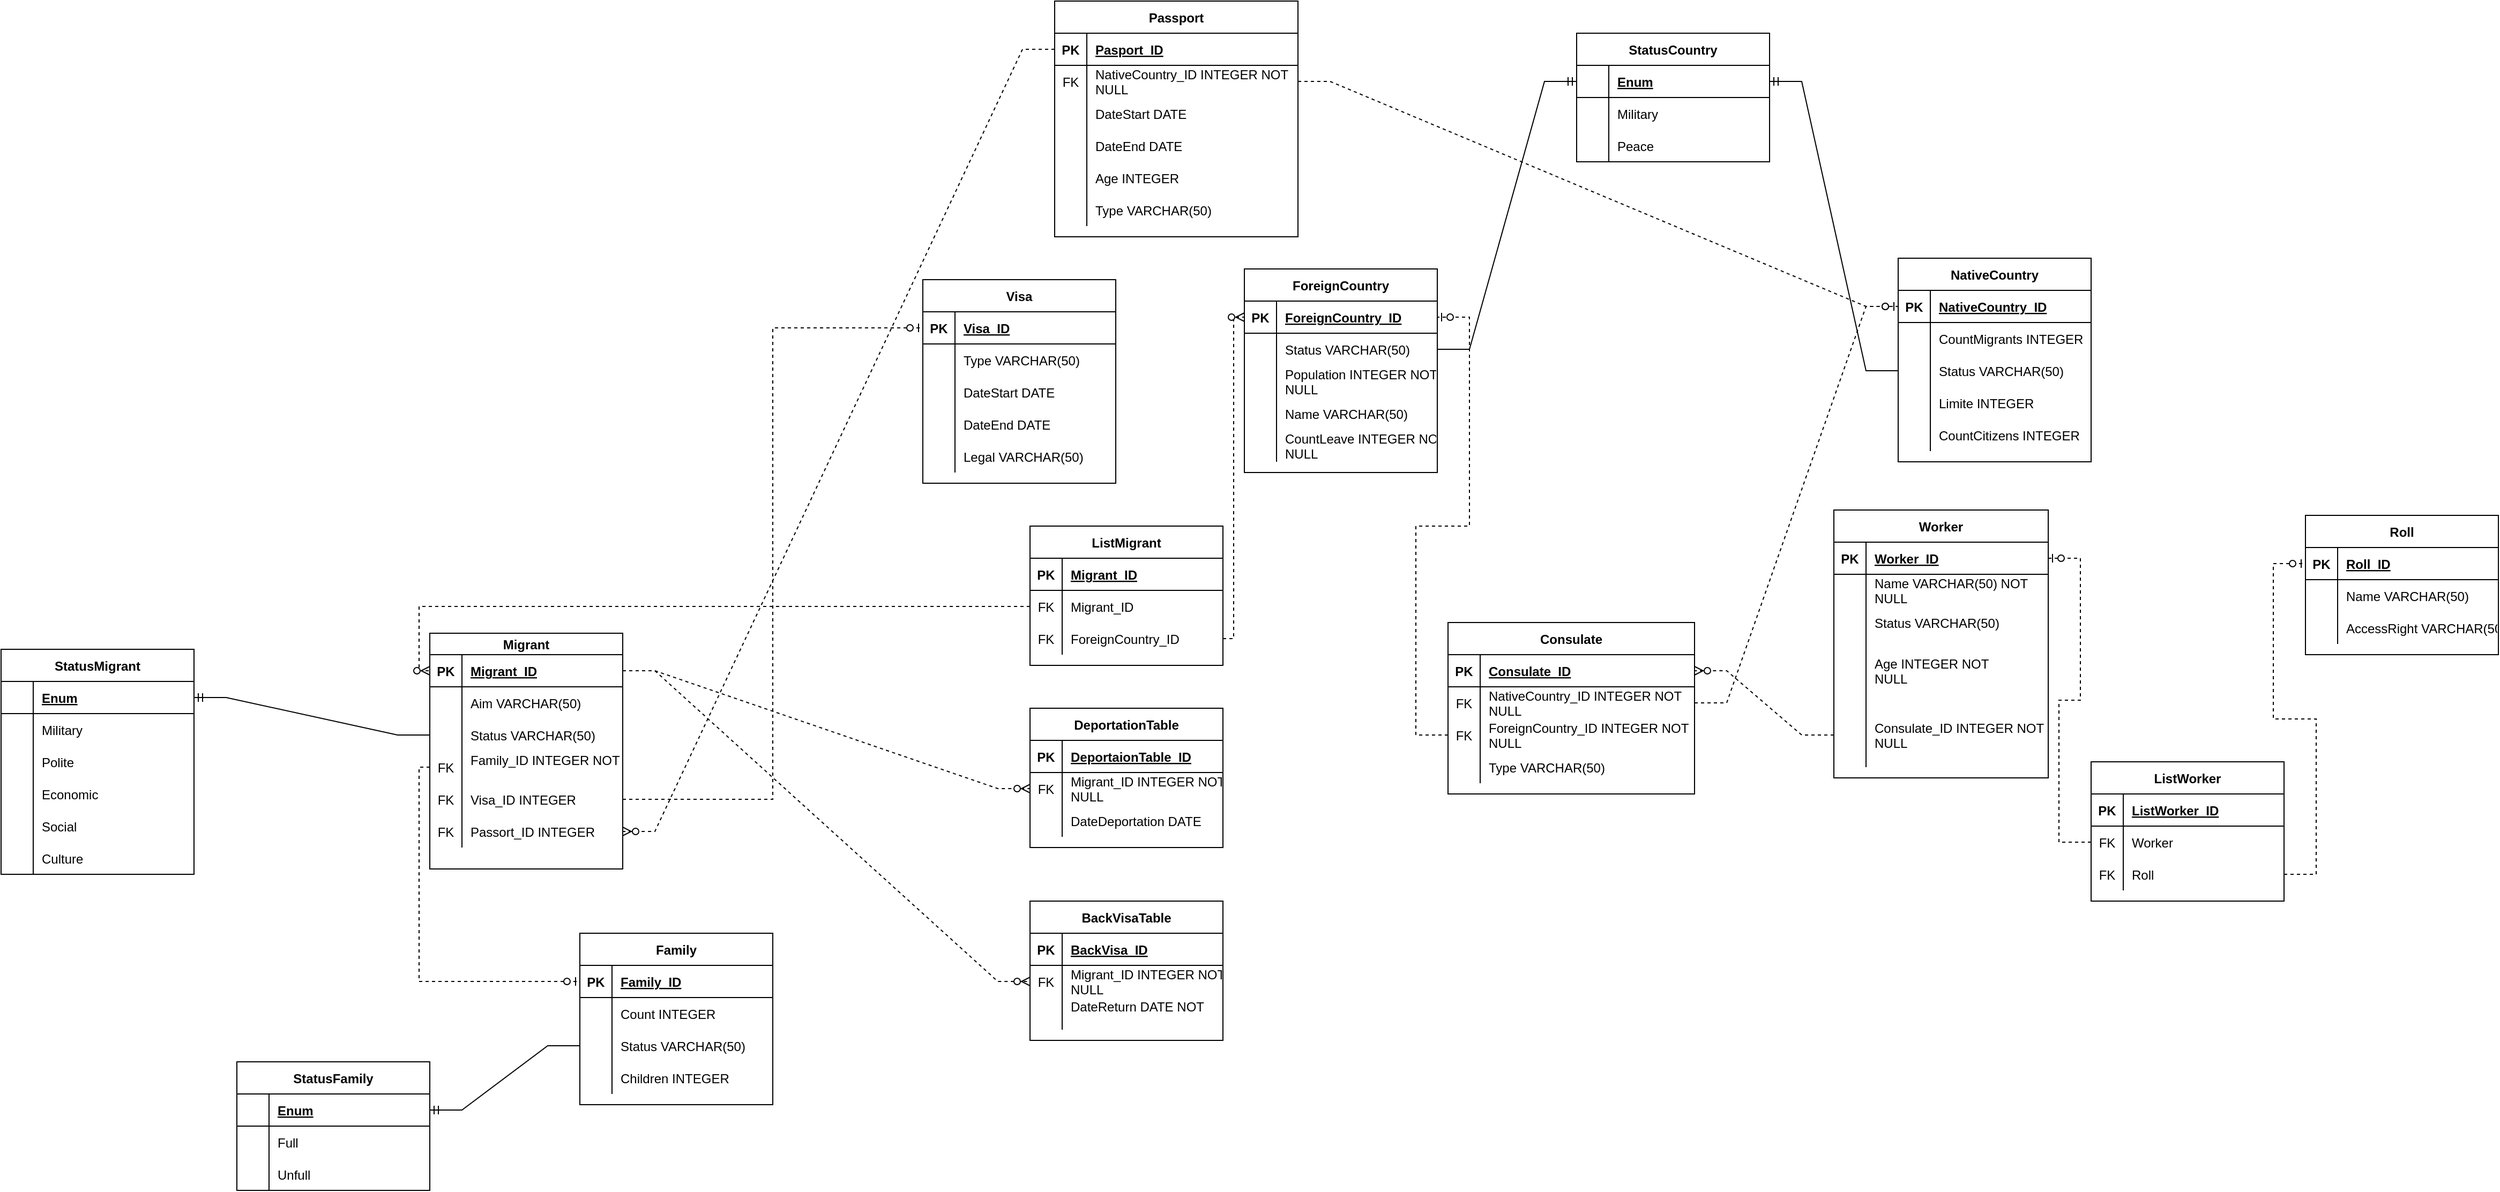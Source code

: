 <mxfile version="20.5.2" type="device"><diagram id="kRn1C6pkQE1aBFv9ILf6" name="Страница 1"><mxGraphModel dx="2125" dy="1864" grid="1" gridSize="10" guides="1" tooltips="1" connect="1" arrows="1" fold="1" page="1" pageScale="1" pageWidth="827" pageHeight="1169" math="0" shadow="0"><root><mxCell id="0"/><mxCell id="1" parent="0"/><mxCell id="KqNBWaWEFlFxFU34ezg8-1" value="Consulate" style="shape=table;startSize=30;container=1;collapsible=1;childLayout=tableLayout;fixedRows=1;rowLines=0;fontStyle=1;align=center;resizeLast=1;" parent="1" vertex="1"><mxGeometry x="660" y="400" width="230" height="160" as="geometry"/></mxCell><mxCell id="KqNBWaWEFlFxFU34ezg8-2" value="" style="shape=tableRow;horizontal=0;startSize=0;swimlaneHead=0;swimlaneBody=0;fillColor=none;collapsible=0;dropTarget=0;points=[[0,0.5],[1,0.5]];portConstraint=eastwest;top=0;left=0;right=0;bottom=1;" parent="KqNBWaWEFlFxFU34ezg8-1" vertex="1"><mxGeometry y="30" width="230" height="30" as="geometry"/></mxCell><mxCell id="KqNBWaWEFlFxFU34ezg8-3" value="PK" style="shape=partialRectangle;connectable=0;fillColor=none;top=0;left=0;bottom=0;right=0;fontStyle=1;overflow=hidden;" parent="KqNBWaWEFlFxFU34ezg8-2" vertex="1"><mxGeometry width="30" height="30" as="geometry"><mxRectangle width="30" height="30" as="alternateBounds"/></mxGeometry></mxCell><mxCell id="KqNBWaWEFlFxFU34ezg8-4" value="Consulate_ID" style="shape=partialRectangle;connectable=0;fillColor=none;top=0;left=0;bottom=0;right=0;align=left;spacingLeft=6;fontStyle=5;overflow=hidden;" parent="KqNBWaWEFlFxFU34ezg8-2" vertex="1"><mxGeometry x="30" width="200" height="30" as="geometry"><mxRectangle width="200" height="30" as="alternateBounds"/></mxGeometry></mxCell><mxCell id="KqNBWaWEFlFxFU34ezg8-5" value="" style="shape=tableRow;horizontal=0;startSize=0;swimlaneHead=0;swimlaneBody=0;fillColor=none;collapsible=0;dropTarget=0;points=[[0,0.5],[1,0.5]];portConstraint=eastwest;top=0;left=0;right=0;bottom=0;" parent="KqNBWaWEFlFxFU34ezg8-1" vertex="1"><mxGeometry y="60" width="230" height="30" as="geometry"/></mxCell><mxCell id="KqNBWaWEFlFxFU34ezg8-6" value="FK" style="shape=partialRectangle;connectable=0;fillColor=none;top=0;left=0;bottom=0;right=0;editable=1;overflow=hidden;" parent="KqNBWaWEFlFxFU34ezg8-5" vertex="1"><mxGeometry width="30" height="30" as="geometry"><mxRectangle width="30" height="30" as="alternateBounds"/></mxGeometry></mxCell><mxCell id="KqNBWaWEFlFxFU34ezg8-7" value="NativeCountry_ID INTEGER NOT &#xA;NULL" style="shape=partialRectangle;connectable=0;fillColor=none;top=0;left=0;bottom=0;right=0;align=left;spacingLeft=6;overflow=hidden;" parent="KqNBWaWEFlFxFU34ezg8-5" vertex="1"><mxGeometry x="30" width="200" height="30" as="geometry"><mxRectangle width="200" height="30" as="alternateBounds"/></mxGeometry></mxCell><mxCell id="KqNBWaWEFlFxFU34ezg8-181" style="shape=tableRow;horizontal=0;startSize=0;swimlaneHead=0;swimlaneBody=0;fillColor=none;collapsible=0;dropTarget=0;points=[[0,0.5],[1,0.5]];portConstraint=eastwest;top=0;left=0;right=0;bottom=0;" parent="KqNBWaWEFlFxFU34ezg8-1" vertex="1"><mxGeometry y="90" width="230" height="30" as="geometry"/></mxCell><mxCell id="KqNBWaWEFlFxFU34ezg8-182" value="FK" style="shape=partialRectangle;connectable=0;fillColor=none;top=0;left=0;bottom=0;right=0;editable=1;overflow=hidden;" parent="KqNBWaWEFlFxFU34ezg8-181" vertex="1"><mxGeometry width="30" height="30" as="geometry"><mxRectangle width="30" height="30" as="alternateBounds"/></mxGeometry></mxCell><mxCell id="KqNBWaWEFlFxFU34ezg8-183" value="ForeignCountry_ID INTEGER NOT &#xA;NULL" style="shape=partialRectangle;connectable=0;fillColor=none;top=0;left=0;bottom=0;right=0;align=left;spacingLeft=6;overflow=hidden;" parent="KqNBWaWEFlFxFU34ezg8-181" vertex="1"><mxGeometry x="30" width="200" height="30" as="geometry"><mxRectangle width="200" height="30" as="alternateBounds"/></mxGeometry></mxCell><mxCell id="KqNBWaWEFlFxFU34ezg8-238" style="shape=tableRow;horizontal=0;startSize=0;swimlaneHead=0;swimlaneBody=0;fillColor=none;collapsible=0;dropTarget=0;points=[[0,0.5],[1,0.5]];portConstraint=eastwest;top=0;left=0;right=0;bottom=0;" parent="KqNBWaWEFlFxFU34ezg8-1" vertex="1"><mxGeometry y="120" width="230" height="30" as="geometry"/></mxCell><mxCell id="KqNBWaWEFlFxFU34ezg8-239" style="shape=partialRectangle;connectable=0;fillColor=none;top=0;left=0;bottom=0;right=0;editable=1;overflow=hidden;" parent="KqNBWaWEFlFxFU34ezg8-238" vertex="1"><mxGeometry width="30" height="30" as="geometry"><mxRectangle width="30" height="30" as="alternateBounds"/></mxGeometry></mxCell><mxCell id="KqNBWaWEFlFxFU34ezg8-240" value="Type VARCHAR(50)" style="shape=partialRectangle;connectable=0;fillColor=none;top=0;left=0;bottom=0;right=0;align=left;spacingLeft=6;overflow=hidden;" parent="KqNBWaWEFlFxFU34ezg8-238" vertex="1"><mxGeometry x="30" width="200" height="30" as="geometry"><mxRectangle width="200" height="30" as="alternateBounds"/></mxGeometry></mxCell><mxCell id="KqNBWaWEFlFxFU34ezg8-14" value="DeportationTable" style="shape=table;startSize=30;container=1;collapsible=1;childLayout=tableLayout;fixedRows=1;rowLines=0;fontStyle=1;align=center;resizeLast=1;" parent="1" vertex="1"><mxGeometry x="270" y="480" width="180" height="130" as="geometry"/></mxCell><mxCell id="KqNBWaWEFlFxFU34ezg8-15" value="" style="shape=tableRow;horizontal=0;startSize=0;swimlaneHead=0;swimlaneBody=0;fillColor=none;collapsible=0;dropTarget=0;points=[[0,0.5],[1,0.5]];portConstraint=eastwest;top=0;left=0;right=0;bottom=1;" parent="KqNBWaWEFlFxFU34ezg8-14" vertex="1"><mxGeometry y="30" width="180" height="30" as="geometry"/></mxCell><mxCell id="KqNBWaWEFlFxFU34ezg8-16" value="PK" style="shape=partialRectangle;connectable=0;fillColor=none;top=0;left=0;bottom=0;right=0;fontStyle=1;overflow=hidden;" parent="KqNBWaWEFlFxFU34ezg8-15" vertex="1"><mxGeometry width="30" height="30" as="geometry"><mxRectangle width="30" height="30" as="alternateBounds"/></mxGeometry></mxCell><mxCell id="KqNBWaWEFlFxFU34ezg8-17" value="DeportaionTable_ID" style="shape=partialRectangle;connectable=0;fillColor=none;top=0;left=0;bottom=0;right=0;align=left;spacingLeft=6;fontStyle=5;overflow=hidden;" parent="KqNBWaWEFlFxFU34ezg8-15" vertex="1"><mxGeometry x="30" width="150" height="30" as="geometry"><mxRectangle width="150" height="30" as="alternateBounds"/></mxGeometry></mxCell><mxCell id="KqNBWaWEFlFxFU34ezg8-18" value="" style="shape=tableRow;horizontal=0;startSize=0;swimlaneHead=0;swimlaneBody=0;fillColor=none;collapsible=0;dropTarget=0;points=[[0,0.5],[1,0.5]];portConstraint=eastwest;top=0;left=0;right=0;bottom=0;" parent="KqNBWaWEFlFxFU34ezg8-14" vertex="1"><mxGeometry y="60" width="180" height="30" as="geometry"/></mxCell><mxCell id="KqNBWaWEFlFxFU34ezg8-19" value="FK" style="shape=partialRectangle;connectable=0;fillColor=none;top=0;left=0;bottom=0;right=0;editable=1;overflow=hidden;" parent="KqNBWaWEFlFxFU34ezg8-18" vertex="1"><mxGeometry width="30" height="30" as="geometry"><mxRectangle width="30" height="30" as="alternateBounds"/></mxGeometry></mxCell><mxCell id="KqNBWaWEFlFxFU34ezg8-20" value="Migrant_ID INTEGER NOT&#xA;NULL&#xA;" style="shape=partialRectangle;connectable=0;fillColor=none;top=0;left=0;bottom=0;right=0;align=left;spacingLeft=6;overflow=hidden;" parent="KqNBWaWEFlFxFU34ezg8-18" vertex="1"><mxGeometry x="30" width="150" height="30" as="geometry"><mxRectangle width="150" height="30" as="alternateBounds"/></mxGeometry></mxCell><mxCell id="KqNBWaWEFlFxFU34ezg8-21" value="" style="shape=tableRow;horizontal=0;startSize=0;swimlaneHead=0;swimlaneBody=0;fillColor=none;collapsible=0;dropTarget=0;points=[[0,0.5],[1,0.5]];portConstraint=eastwest;top=0;left=0;right=0;bottom=0;" parent="KqNBWaWEFlFxFU34ezg8-14" vertex="1"><mxGeometry y="90" width="180" height="30" as="geometry"/></mxCell><mxCell id="KqNBWaWEFlFxFU34ezg8-22" value="" style="shape=partialRectangle;connectable=0;fillColor=none;top=0;left=0;bottom=0;right=0;editable=1;overflow=hidden;" parent="KqNBWaWEFlFxFU34ezg8-21" vertex="1"><mxGeometry width="30" height="30" as="geometry"><mxRectangle width="30" height="30" as="alternateBounds"/></mxGeometry></mxCell><mxCell id="KqNBWaWEFlFxFU34ezg8-23" value="DateDeportation DATE" style="shape=partialRectangle;connectable=0;fillColor=none;top=0;left=0;bottom=0;right=0;align=left;spacingLeft=6;overflow=hidden;" parent="KqNBWaWEFlFxFU34ezg8-21" vertex="1"><mxGeometry x="30" width="150" height="30" as="geometry"><mxRectangle width="150" height="30" as="alternateBounds"/></mxGeometry></mxCell><mxCell id="KqNBWaWEFlFxFU34ezg8-40" value="Visa" style="shape=table;startSize=30;container=1;collapsible=1;childLayout=tableLayout;fixedRows=1;rowLines=0;fontStyle=1;align=center;resizeLast=1;" parent="1" vertex="1"><mxGeometry x="170" y="80" width="180" height="190" as="geometry"/></mxCell><mxCell id="KqNBWaWEFlFxFU34ezg8-41" value="" style="shape=tableRow;horizontal=0;startSize=0;swimlaneHead=0;swimlaneBody=0;fillColor=none;collapsible=0;dropTarget=0;points=[[0,0.5],[1,0.5]];portConstraint=eastwest;top=0;left=0;right=0;bottom=1;" parent="KqNBWaWEFlFxFU34ezg8-40" vertex="1"><mxGeometry y="30" width="180" height="30" as="geometry"/></mxCell><mxCell id="KqNBWaWEFlFxFU34ezg8-42" value="PK" style="shape=partialRectangle;connectable=0;fillColor=none;top=0;left=0;bottom=0;right=0;fontStyle=1;overflow=hidden;" parent="KqNBWaWEFlFxFU34ezg8-41" vertex="1"><mxGeometry width="30" height="30" as="geometry"><mxRectangle width="30" height="30" as="alternateBounds"/></mxGeometry></mxCell><mxCell id="KqNBWaWEFlFxFU34ezg8-43" value="Visa_ID" style="shape=partialRectangle;connectable=0;fillColor=none;top=0;left=0;bottom=0;right=0;align=left;spacingLeft=6;fontStyle=5;overflow=hidden;" parent="KqNBWaWEFlFxFU34ezg8-41" vertex="1"><mxGeometry x="30" width="150" height="30" as="geometry"><mxRectangle width="150" height="30" as="alternateBounds"/></mxGeometry></mxCell><mxCell id="KqNBWaWEFlFxFU34ezg8-44" value="" style="shape=tableRow;horizontal=0;startSize=0;swimlaneHead=0;swimlaneBody=0;fillColor=none;collapsible=0;dropTarget=0;points=[[0,0.5],[1,0.5]];portConstraint=eastwest;top=0;left=0;right=0;bottom=0;" parent="KqNBWaWEFlFxFU34ezg8-40" vertex="1"><mxGeometry y="60" width="180" height="30" as="geometry"/></mxCell><mxCell id="KqNBWaWEFlFxFU34ezg8-45" value="" style="shape=partialRectangle;connectable=0;fillColor=none;top=0;left=0;bottom=0;right=0;editable=1;overflow=hidden;" parent="KqNBWaWEFlFxFU34ezg8-44" vertex="1"><mxGeometry width="30" height="30" as="geometry"><mxRectangle width="30" height="30" as="alternateBounds"/></mxGeometry></mxCell><mxCell id="KqNBWaWEFlFxFU34ezg8-46" value="Type VARCHAR(50)" style="shape=partialRectangle;connectable=0;fillColor=none;top=0;left=0;bottom=0;right=0;align=left;spacingLeft=6;overflow=hidden;" parent="KqNBWaWEFlFxFU34ezg8-44" vertex="1"><mxGeometry x="30" width="150" height="30" as="geometry"><mxRectangle width="150" height="30" as="alternateBounds"/></mxGeometry></mxCell><mxCell id="KqNBWaWEFlFxFU34ezg8-47" value="" style="shape=tableRow;horizontal=0;startSize=0;swimlaneHead=0;swimlaneBody=0;fillColor=none;collapsible=0;dropTarget=0;points=[[0,0.5],[1,0.5]];portConstraint=eastwest;top=0;left=0;right=0;bottom=0;" parent="KqNBWaWEFlFxFU34ezg8-40" vertex="1"><mxGeometry y="90" width="180" height="30" as="geometry"/></mxCell><mxCell id="KqNBWaWEFlFxFU34ezg8-48" value="" style="shape=partialRectangle;connectable=0;fillColor=none;top=0;left=0;bottom=0;right=0;editable=1;overflow=hidden;" parent="KqNBWaWEFlFxFU34ezg8-47" vertex="1"><mxGeometry width="30" height="30" as="geometry"><mxRectangle width="30" height="30" as="alternateBounds"/></mxGeometry></mxCell><mxCell id="KqNBWaWEFlFxFU34ezg8-49" value="DateStart DATE" style="shape=partialRectangle;connectable=0;fillColor=none;top=0;left=0;bottom=0;right=0;align=left;spacingLeft=6;overflow=hidden;" parent="KqNBWaWEFlFxFU34ezg8-47" vertex="1"><mxGeometry x="30" width="150" height="30" as="geometry"><mxRectangle width="150" height="30" as="alternateBounds"/></mxGeometry></mxCell><mxCell id="KqNBWaWEFlFxFU34ezg8-172" style="shape=tableRow;horizontal=0;startSize=0;swimlaneHead=0;swimlaneBody=0;fillColor=none;collapsible=0;dropTarget=0;points=[[0,0.5],[1,0.5]];portConstraint=eastwest;top=0;left=0;right=0;bottom=0;" parent="KqNBWaWEFlFxFU34ezg8-40" vertex="1"><mxGeometry y="120" width="180" height="30" as="geometry"/></mxCell><mxCell id="KqNBWaWEFlFxFU34ezg8-173" style="shape=partialRectangle;connectable=0;fillColor=none;top=0;left=0;bottom=0;right=0;editable=1;overflow=hidden;" parent="KqNBWaWEFlFxFU34ezg8-172" vertex="1"><mxGeometry width="30" height="30" as="geometry"><mxRectangle width="30" height="30" as="alternateBounds"/></mxGeometry></mxCell><mxCell id="KqNBWaWEFlFxFU34ezg8-174" value="DateEnd DATE" style="shape=partialRectangle;connectable=0;fillColor=none;top=0;left=0;bottom=0;right=0;align=left;spacingLeft=6;overflow=hidden;" parent="KqNBWaWEFlFxFU34ezg8-172" vertex="1"><mxGeometry x="30" width="150" height="30" as="geometry"><mxRectangle width="150" height="30" as="alternateBounds"/></mxGeometry></mxCell><mxCell id="KqNBWaWEFlFxFU34ezg8-175" style="shape=tableRow;horizontal=0;startSize=0;swimlaneHead=0;swimlaneBody=0;fillColor=none;collapsible=0;dropTarget=0;points=[[0,0.5],[1,0.5]];portConstraint=eastwest;top=0;left=0;right=0;bottom=0;" parent="KqNBWaWEFlFxFU34ezg8-40" vertex="1"><mxGeometry y="150" width="180" height="30" as="geometry"/></mxCell><mxCell id="KqNBWaWEFlFxFU34ezg8-176" style="shape=partialRectangle;connectable=0;fillColor=none;top=0;left=0;bottom=0;right=0;editable=1;overflow=hidden;" parent="KqNBWaWEFlFxFU34ezg8-175" vertex="1"><mxGeometry width="30" height="30" as="geometry"><mxRectangle width="30" height="30" as="alternateBounds"/></mxGeometry></mxCell><mxCell id="KqNBWaWEFlFxFU34ezg8-177" value="Legal VARCHAR(50)" style="shape=partialRectangle;connectable=0;fillColor=none;top=0;left=0;bottom=0;right=0;align=left;spacingLeft=6;overflow=hidden;" parent="KqNBWaWEFlFxFU34ezg8-175" vertex="1"><mxGeometry x="30" width="150" height="30" as="geometry"><mxRectangle width="150" height="30" as="alternateBounds"/></mxGeometry></mxCell><mxCell id="KqNBWaWEFlFxFU34ezg8-66" value="BackVisaTable" style="shape=table;startSize=30;container=1;collapsible=1;childLayout=tableLayout;fixedRows=1;rowLines=0;fontStyle=1;align=center;resizeLast=1;" parent="1" vertex="1"><mxGeometry x="270" y="660" width="180" height="130" as="geometry"/></mxCell><mxCell id="KqNBWaWEFlFxFU34ezg8-67" value="" style="shape=tableRow;horizontal=0;startSize=0;swimlaneHead=0;swimlaneBody=0;fillColor=none;collapsible=0;dropTarget=0;points=[[0,0.5],[1,0.5]];portConstraint=eastwest;top=0;left=0;right=0;bottom=1;" parent="KqNBWaWEFlFxFU34ezg8-66" vertex="1"><mxGeometry y="30" width="180" height="30" as="geometry"/></mxCell><mxCell id="KqNBWaWEFlFxFU34ezg8-68" value="PK" style="shape=partialRectangle;connectable=0;fillColor=none;top=0;left=0;bottom=0;right=0;fontStyle=1;overflow=hidden;" parent="KqNBWaWEFlFxFU34ezg8-67" vertex="1"><mxGeometry width="30" height="30" as="geometry"><mxRectangle width="30" height="30" as="alternateBounds"/></mxGeometry></mxCell><mxCell id="KqNBWaWEFlFxFU34ezg8-69" value="BackVisa_ID" style="shape=partialRectangle;connectable=0;fillColor=none;top=0;left=0;bottom=0;right=0;align=left;spacingLeft=6;fontStyle=5;overflow=hidden;" parent="KqNBWaWEFlFxFU34ezg8-67" vertex="1"><mxGeometry x="30" width="150" height="30" as="geometry"><mxRectangle width="150" height="30" as="alternateBounds"/></mxGeometry></mxCell><mxCell id="KqNBWaWEFlFxFU34ezg8-70" value="" style="shape=tableRow;horizontal=0;startSize=0;swimlaneHead=0;swimlaneBody=0;fillColor=none;collapsible=0;dropTarget=0;points=[[0,0.5],[1,0.5]];portConstraint=eastwest;top=0;left=0;right=0;bottom=0;" parent="KqNBWaWEFlFxFU34ezg8-66" vertex="1"><mxGeometry y="60" width="180" height="30" as="geometry"/></mxCell><mxCell id="KqNBWaWEFlFxFU34ezg8-71" value="FK" style="shape=partialRectangle;connectable=0;fillColor=none;top=0;left=0;bottom=0;right=0;editable=1;overflow=hidden;" parent="KqNBWaWEFlFxFU34ezg8-70" vertex="1"><mxGeometry width="30" height="30" as="geometry"><mxRectangle width="30" height="30" as="alternateBounds"/></mxGeometry></mxCell><mxCell id="KqNBWaWEFlFxFU34ezg8-72" value="Migrant_ID INTEGER NOT&#xA;NULL&#xA;" style="shape=partialRectangle;connectable=0;fillColor=none;top=0;left=0;bottom=0;right=0;align=left;spacingLeft=6;overflow=hidden;" parent="KqNBWaWEFlFxFU34ezg8-70" vertex="1"><mxGeometry x="30" width="150" height="30" as="geometry"><mxRectangle width="150" height="30" as="alternateBounds"/></mxGeometry></mxCell><mxCell id="KqNBWaWEFlFxFU34ezg8-73" value="" style="shape=tableRow;horizontal=0;startSize=0;swimlaneHead=0;swimlaneBody=0;fillColor=none;collapsible=0;dropTarget=0;points=[[0,0.5],[1,0.5]];portConstraint=eastwest;top=0;left=0;right=0;bottom=0;" parent="KqNBWaWEFlFxFU34ezg8-66" vertex="1"><mxGeometry y="90" width="180" height="30" as="geometry"/></mxCell><mxCell id="KqNBWaWEFlFxFU34ezg8-74" value="" style="shape=partialRectangle;connectable=0;fillColor=none;top=0;left=0;bottom=0;right=0;editable=1;overflow=hidden;" parent="KqNBWaWEFlFxFU34ezg8-73" vertex="1"><mxGeometry width="30" height="30" as="geometry"><mxRectangle width="30" height="30" as="alternateBounds"/></mxGeometry></mxCell><mxCell id="KqNBWaWEFlFxFU34ezg8-75" value="DateReturn DATE NOT &#xA;&#xA;NULL" style="shape=partialRectangle;connectable=0;fillColor=none;top=0;left=0;bottom=0;right=0;align=left;spacingLeft=6;overflow=hidden;" parent="KqNBWaWEFlFxFU34ezg8-73" vertex="1"><mxGeometry x="30" width="150" height="30" as="geometry"><mxRectangle width="150" height="30" as="alternateBounds"/></mxGeometry></mxCell><mxCell id="KqNBWaWEFlFxFU34ezg8-92" value="Worker " style="shape=table;startSize=30;container=1;collapsible=1;childLayout=tableLayout;fixedRows=1;rowLines=0;fontStyle=1;align=center;resizeLast=1;" parent="1" vertex="1"><mxGeometry x="1020" y="295" width="200" height="250" as="geometry"/></mxCell><mxCell id="KqNBWaWEFlFxFU34ezg8-93" value="" style="shape=tableRow;horizontal=0;startSize=0;swimlaneHead=0;swimlaneBody=0;fillColor=none;collapsible=0;dropTarget=0;points=[[0,0.5],[1,0.5]];portConstraint=eastwest;top=0;left=0;right=0;bottom=1;" parent="KqNBWaWEFlFxFU34ezg8-92" vertex="1"><mxGeometry y="30" width="200" height="30" as="geometry"/></mxCell><mxCell id="KqNBWaWEFlFxFU34ezg8-94" value="PK" style="shape=partialRectangle;connectable=0;fillColor=none;top=0;left=0;bottom=0;right=0;fontStyle=1;overflow=hidden;" parent="KqNBWaWEFlFxFU34ezg8-93" vertex="1"><mxGeometry width="30" height="30" as="geometry"><mxRectangle width="30" height="30" as="alternateBounds"/></mxGeometry></mxCell><mxCell id="KqNBWaWEFlFxFU34ezg8-95" value="Worker_ID" style="shape=partialRectangle;connectable=0;fillColor=none;top=0;left=0;bottom=0;right=0;align=left;spacingLeft=6;fontStyle=5;overflow=hidden;" parent="KqNBWaWEFlFxFU34ezg8-93" vertex="1"><mxGeometry x="30" width="170" height="30" as="geometry"><mxRectangle width="170" height="30" as="alternateBounds"/></mxGeometry></mxCell><mxCell id="KqNBWaWEFlFxFU34ezg8-96" value="" style="shape=tableRow;horizontal=0;startSize=0;swimlaneHead=0;swimlaneBody=0;fillColor=none;collapsible=0;dropTarget=0;points=[[0,0.5],[1,0.5]];portConstraint=eastwest;top=0;left=0;right=0;bottom=0;" parent="KqNBWaWEFlFxFU34ezg8-92" vertex="1"><mxGeometry y="60" width="200" height="30" as="geometry"/></mxCell><mxCell id="KqNBWaWEFlFxFU34ezg8-97" value="" style="shape=partialRectangle;connectable=0;fillColor=none;top=0;left=0;bottom=0;right=0;editable=1;overflow=hidden;" parent="KqNBWaWEFlFxFU34ezg8-96" vertex="1"><mxGeometry width="30" height="30" as="geometry"><mxRectangle width="30" height="30" as="alternateBounds"/></mxGeometry></mxCell><mxCell id="KqNBWaWEFlFxFU34ezg8-98" value="Name VARCHAR(50) NOT &#xA;NULL" style="shape=partialRectangle;connectable=0;fillColor=none;top=0;left=0;bottom=0;right=0;align=left;spacingLeft=6;overflow=hidden;" parent="KqNBWaWEFlFxFU34ezg8-96" vertex="1"><mxGeometry x="30" width="170" height="30" as="geometry"><mxRectangle width="170" height="30" as="alternateBounds"/></mxGeometry></mxCell><mxCell id="KqNBWaWEFlFxFU34ezg8-99" value="" style="shape=tableRow;horizontal=0;startSize=0;swimlaneHead=0;swimlaneBody=0;fillColor=none;collapsible=0;dropTarget=0;points=[[0,0.5],[1,0.5]];portConstraint=eastwest;top=0;left=0;right=0;bottom=0;" parent="KqNBWaWEFlFxFU34ezg8-92" vertex="1"><mxGeometry y="90" width="200" height="30" as="geometry"/></mxCell><mxCell id="KqNBWaWEFlFxFU34ezg8-100" value="" style="shape=partialRectangle;connectable=0;fillColor=none;top=0;left=0;bottom=0;right=0;editable=1;overflow=hidden;" parent="KqNBWaWEFlFxFU34ezg8-99" vertex="1"><mxGeometry width="30" height="30" as="geometry"><mxRectangle width="30" height="30" as="alternateBounds"/></mxGeometry></mxCell><mxCell id="KqNBWaWEFlFxFU34ezg8-101" value="Status VARCHAR(50)" style="shape=partialRectangle;connectable=0;fillColor=none;top=0;left=0;bottom=0;right=0;align=left;spacingLeft=6;overflow=hidden;" parent="KqNBWaWEFlFxFU34ezg8-99" vertex="1"><mxGeometry x="30" width="170" height="30" as="geometry"><mxRectangle width="170" height="30" as="alternateBounds"/></mxGeometry></mxCell><mxCell id="KqNBWaWEFlFxFU34ezg8-102" value="" style="shape=tableRow;horizontal=0;startSize=0;swimlaneHead=0;swimlaneBody=0;fillColor=none;collapsible=0;dropTarget=0;points=[[0,0.5],[1,0.5]];portConstraint=eastwest;top=0;left=0;right=0;bottom=0;" parent="KqNBWaWEFlFxFU34ezg8-92" vertex="1"><mxGeometry y="120" width="200" height="60" as="geometry"/></mxCell><mxCell id="KqNBWaWEFlFxFU34ezg8-103" value="" style="shape=partialRectangle;connectable=0;fillColor=none;top=0;left=0;bottom=0;right=0;editable=1;overflow=hidden;" parent="KqNBWaWEFlFxFU34ezg8-102" vertex="1"><mxGeometry width="30" height="60" as="geometry"><mxRectangle width="30" height="60" as="alternateBounds"/></mxGeometry></mxCell><mxCell id="KqNBWaWEFlFxFU34ezg8-104" value="Age INTEGER NOT &#xA;NULL" style="shape=partialRectangle;connectable=0;fillColor=none;top=0;left=0;bottom=0;right=0;align=left;spacingLeft=6;overflow=hidden;" parent="KqNBWaWEFlFxFU34ezg8-102" vertex="1"><mxGeometry x="30" width="170" height="60" as="geometry"><mxRectangle width="170" height="60" as="alternateBounds"/></mxGeometry></mxCell><mxCell id="dCI_RbIh_ownvq-Oceg8-3" style="shape=tableRow;horizontal=0;startSize=0;swimlaneHead=0;swimlaneBody=0;fillColor=none;collapsible=0;dropTarget=0;points=[[0,0.5],[1,0.5]];portConstraint=eastwest;top=0;left=0;right=0;bottom=0;" vertex="1" parent="KqNBWaWEFlFxFU34ezg8-92"><mxGeometry y="180" width="200" height="60" as="geometry"/></mxCell><mxCell id="dCI_RbIh_ownvq-Oceg8-4" style="shape=partialRectangle;connectable=0;fillColor=none;top=0;left=0;bottom=0;right=0;editable=1;overflow=hidden;" vertex="1" parent="dCI_RbIh_ownvq-Oceg8-3"><mxGeometry width="30" height="60" as="geometry"><mxRectangle width="30" height="60" as="alternateBounds"/></mxGeometry></mxCell><mxCell id="dCI_RbIh_ownvq-Oceg8-5" value="Consulate_ID INTEGER NOT&#xA;NULL" style="shape=partialRectangle;connectable=0;fillColor=none;top=0;left=0;bottom=0;right=0;align=left;spacingLeft=6;overflow=hidden;" vertex="1" parent="dCI_RbIh_ownvq-Oceg8-3"><mxGeometry x="30" width="170" height="60" as="geometry"><mxRectangle width="170" height="60" as="alternateBounds"/></mxGeometry></mxCell><mxCell id="KqNBWaWEFlFxFU34ezg8-105" value="Migrant" style="shape=table;startSize=20;container=1;collapsible=1;childLayout=tableLayout;fixedRows=1;rowLines=0;fontStyle=1;align=center;resizeLast=1;" parent="1" vertex="1"><mxGeometry x="-290" y="410" width="180" height="220" as="geometry"/></mxCell><mxCell id="KqNBWaWEFlFxFU34ezg8-106" value="" style="shape=tableRow;horizontal=0;startSize=0;swimlaneHead=0;swimlaneBody=0;fillColor=none;collapsible=0;dropTarget=0;points=[[0,0.5],[1,0.5]];portConstraint=eastwest;top=0;left=0;right=0;bottom=1;" parent="KqNBWaWEFlFxFU34ezg8-105" vertex="1"><mxGeometry y="20" width="180" height="30" as="geometry"/></mxCell><mxCell id="KqNBWaWEFlFxFU34ezg8-107" value="PK" style="shape=partialRectangle;connectable=0;fillColor=none;top=0;left=0;bottom=0;right=0;fontStyle=1;overflow=hidden;" parent="KqNBWaWEFlFxFU34ezg8-106" vertex="1"><mxGeometry width="30" height="30" as="geometry"><mxRectangle width="30" height="30" as="alternateBounds"/></mxGeometry></mxCell><mxCell id="KqNBWaWEFlFxFU34ezg8-108" value="Migrant_ID" style="shape=partialRectangle;connectable=0;fillColor=none;top=0;left=0;bottom=0;right=0;align=left;spacingLeft=6;fontStyle=5;overflow=hidden;" parent="KqNBWaWEFlFxFU34ezg8-106" vertex="1"><mxGeometry x="30" width="150" height="30" as="geometry"><mxRectangle width="150" height="30" as="alternateBounds"/></mxGeometry></mxCell><mxCell id="KqNBWaWEFlFxFU34ezg8-157" style="shape=tableRow;horizontal=0;startSize=0;swimlaneHead=0;swimlaneBody=0;fillColor=none;collapsible=0;dropTarget=0;points=[[0,0.5],[1,0.5]];portConstraint=eastwest;top=0;left=0;right=0;bottom=0;" parent="KqNBWaWEFlFxFU34ezg8-105" vertex="1"><mxGeometry y="50" width="180" height="30" as="geometry"/></mxCell><mxCell id="KqNBWaWEFlFxFU34ezg8-158" style="shape=partialRectangle;connectable=0;fillColor=none;top=0;left=0;bottom=0;right=0;editable=1;overflow=hidden;" parent="KqNBWaWEFlFxFU34ezg8-157" vertex="1"><mxGeometry width="30" height="30" as="geometry"><mxRectangle width="30" height="30" as="alternateBounds"/></mxGeometry></mxCell><mxCell id="KqNBWaWEFlFxFU34ezg8-159" value="Aim VARCHAR(50)" style="shape=partialRectangle;connectable=0;fillColor=none;top=0;left=0;bottom=0;right=0;align=left;spacingLeft=6;overflow=hidden;" parent="KqNBWaWEFlFxFU34ezg8-157" vertex="1"><mxGeometry x="30" width="150" height="30" as="geometry"><mxRectangle width="150" height="30" as="alternateBounds"/></mxGeometry></mxCell><mxCell id="KqNBWaWEFlFxFU34ezg8-160" style="shape=tableRow;horizontal=0;startSize=0;swimlaneHead=0;swimlaneBody=0;fillColor=none;collapsible=0;dropTarget=0;points=[[0,0.5],[1,0.5]];portConstraint=eastwest;top=0;left=0;right=0;bottom=0;" parent="KqNBWaWEFlFxFU34ezg8-105" vertex="1"><mxGeometry y="80" width="180" height="30" as="geometry"/></mxCell><mxCell id="KqNBWaWEFlFxFU34ezg8-161" style="shape=partialRectangle;connectable=0;fillColor=none;top=0;left=0;bottom=0;right=0;editable=1;overflow=hidden;" parent="KqNBWaWEFlFxFU34ezg8-160" vertex="1"><mxGeometry width="30" height="30" as="geometry"><mxRectangle width="30" height="30" as="alternateBounds"/></mxGeometry></mxCell><mxCell id="KqNBWaWEFlFxFU34ezg8-162" value="Status VARCHAR(50)" style="shape=partialRectangle;connectable=0;fillColor=none;top=0;left=0;bottom=0;right=0;align=left;spacingLeft=6;overflow=hidden;" parent="KqNBWaWEFlFxFU34ezg8-160" vertex="1"><mxGeometry x="30" width="150" height="30" as="geometry"><mxRectangle width="150" height="30" as="alternateBounds"/></mxGeometry></mxCell><mxCell id="KqNBWaWEFlFxFU34ezg8-166" style="shape=tableRow;horizontal=0;startSize=0;swimlaneHead=0;swimlaneBody=0;fillColor=none;collapsible=0;dropTarget=0;points=[[0,0.5],[1,0.5]];portConstraint=eastwest;top=0;left=0;right=0;bottom=0;" parent="KqNBWaWEFlFxFU34ezg8-105" vertex="1"><mxGeometry y="110" width="180" height="30" as="geometry"/></mxCell><mxCell id="KqNBWaWEFlFxFU34ezg8-167" value="FK" style="shape=partialRectangle;connectable=0;fillColor=none;top=0;left=0;bottom=0;right=0;editable=1;overflow=hidden;" parent="KqNBWaWEFlFxFU34ezg8-166" vertex="1"><mxGeometry width="30" height="30" as="geometry"><mxRectangle width="30" height="30" as="alternateBounds"/></mxGeometry></mxCell><mxCell id="KqNBWaWEFlFxFU34ezg8-168" value="Family_ID INTEGER NOT &#xA;&#xA;NULL" style="shape=partialRectangle;connectable=0;fillColor=none;top=0;left=0;bottom=0;right=0;align=left;spacingLeft=6;overflow=hidden;" parent="KqNBWaWEFlFxFU34ezg8-166" vertex="1"><mxGeometry x="30" width="150" height="30" as="geometry"><mxRectangle width="150" height="30" as="alternateBounds"/></mxGeometry></mxCell><mxCell id="KqNBWaWEFlFxFU34ezg8-169" style="shape=tableRow;horizontal=0;startSize=0;swimlaneHead=0;swimlaneBody=0;fillColor=none;collapsible=0;dropTarget=0;points=[[0,0.5],[1,0.5]];portConstraint=eastwest;top=0;left=0;right=0;bottom=0;" parent="KqNBWaWEFlFxFU34ezg8-105" vertex="1"><mxGeometry y="140" width="180" height="30" as="geometry"/></mxCell><mxCell id="KqNBWaWEFlFxFU34ezg8-170" value="FK" style="shape=partialRectangle;connectable=0;fillColor=none;top=0;left=0;bottom=0;right=0;editable=1;overflow=hidden;" parent="KqNBWaWEFlFxFU34ezg8-169" vertex="1"><mxGeometry width="30" height="30" as="geometry"><mxRectangle width="30" height="30" as="alternateBounds"/></mxGeometry></mxCell><mxCell id="KqNBWaWEFlFxFU34ezg8-171" value="Visa_ID INTEGER" style="shape=partialRectangle;connectable=0;fillColor=none;top=0;left=0;bottom=0;right=0;align=left;spacingLeft=6;overflow=hidden;" parent="KqNBWaWEFlFxFU34ezg8-169" vertex="1"><mxGeometry x="30" width="150" height="30" as="geometry"><mxRectangle width="150" height="30" as="alternateBounds"/></mxGeometry></mxCell><mxCell id="dCI_RbIh_ownvq-Oceg8-6" style="shape=tableRow;horizontal=0;startSize=0;swimlaneHead=0;swimlaneBody=0;fillColor=none;collapsible=0;dropTarget=0;points=[[0,0.5],[1,0.5]];portConstraint=eastwest;top=0;left=0;right=0;bottom=0;" vertex="1" parent="KqNBWaWEFlFxFU34ezg8-105"><mxGeometry y="170" width="180" height="30" as="geometry"/></mxCell><mxCell id="dCI_RbIh_ownvq-Oceg8-7" value="FK" style="shape=partialRectangle;connectable=0;fillColor=none;top=0;left=0;bottom=0;right=0;editable=1;overflow=hidden;" vertex="1" parent="dCI_RbIh_ownvq-Oceg8-6"><mxGeometry width="30" height="30" as="geometry"><mxRectangle width="30" height="30" as="alternateBounds"/></mxGeometry></mxCell><mxCell id="dCI_RbIh_ownvq-Oceg8-8" value="Passort_ID INTEGER" style="shape=partialRectangle;connectable=0;fillColor=none;top=0;left=0;bottom=0;right=0;align=left;spacingLeft=6;overflow=hidden;" vertex="1" parent="dCI_RbIh_ownvq-Oceg8-6"><mxGeometry x="30" width="150" height="30" as="geometry"><mxRectangle width="150" height="30" as="alternateBounds"/></mxGeometry></mxCell><mxCell id="KqNBWaWEFlFxFU34ezg8-118" value="Family" style="shape=table;startSize=30;container=1;collapsible=1;childLayout=tableLayout;fixedRows=1;rowLines=0;fontStyle=1;align=center;resizeLast=1;" parent="1" vertex="1"><mxGeometry x="-150" y="690" width="180" height="160" as="geometry"/></mxCell><mxCell id="KqNBWaWEFlFxFU34ezg8-119" value="" style="shape=tableRow;horizontal=0;startSize=0;swimlaneHead=0;swimlaneBody=0;fillColor=none;collapsible=0;dropTarget=0;points=[[0,0.5],[1,0.5]];portConstraint=eastwest;top=0;left=0;right=0;bottom=1;" parent="KqNBWaWEFlFxFU34ezg8-118" vertex="1"><mxGeometry y="30" width="180" height="30" as="geometry"/></mxCell><mxCell id="KqNBWaWEFlFxFU34ezg8-120" value="PK" style="shape=partialRectangle;connectable=0;fillColor=none;top=0;left=0;bottom=0;right=0;fontStyle=1;overflow=hidden;" parent="KqNBWaWEFlFxFU34ezg8-119" vertex="1"><mxGeometry width="30" height="30" as="geometry"><mxRectangle width="30" height="30" as="alternateBounds"/></mxGeometry></mxCell><mxCell id="KqNBWaWEFlFxFU34ezg8-121" value="Family_ID" style="shape=partialRectangle;connectable=0;fillColor=none;top=0;left=0;bottom=0;right=0;align=left;spacingLeft=6;fontStyle=5;overflow=hidden;" parent="KqNBWaWEFlFxFU34ezg8-119" vertex="1"><mxGeometry x="30" width="150" height="30" as="geometry"><mxRectangle width="150" height="30" as="alternateBounds"/></mxGeometry></mxCell><mxCell id="KqNBWaWEFlFxFU34ezg8-122" value="" style="shape=tableRow;horizontal=0;startSize=0;swimlaneHead=0;swimlaneBody=0;fillColor=none;collapsible=0;dropTarget=0;points=[[0,0.5],[1,0.5]];portConstraint=eastwest;top=0;left=0;right=0;bottom=0;" parent="KqNBWaWEFlFxFU34ezg8-118" vertex="1"><mxGeometry y="60" width="180" height="30" as="geometry"/></mxCell><mxCell id="KqNBWaWEFlFxFU34ezg8-123" value="" style="shape=partialRectangle;connectable=0;fillColor=none;top=0;left=0;bottom=0;right=0;editable=1;overflow=hidden;" parent="KqNBWaWEFlFxFU34ezg8-122" vertex="1"><mxGeometry width="30" height="30" as="geometry"><mxRectangle width="30" height="30" as="alternateBounds"/></mxGeometry></mxCell><mxCell id="KqNBWaWEFlFxFU34ezg8-124" value="Count INTEGER" style="shape=partialRectangle;connectable=0;fillColor=none;top=0;left=0;bottom=0;right=0;align=left;spacingLeft=6;overflow=hidden;" parent="KqNBWaWEFlFxFU34ezg8-122" vertex="1"><mxGeometry x="30" width="150" height="30" as="geometry"><mxRectangle width="150" height="30" as="alternateBounds"/></mxGeometry></mxCell><mxCell id="KqNBWaWEFlFxFU34ezg8-125" value="" style="shape=tableRow;horizontal=0;startSize=0;swimlaneHead=0;swimlaneBody=0;fillColor=none;collapsible=0;dropTarget=0;points=[[0,0.5],[1,0.5]];portConstraint=eastwest;top=0;left=0;right=0;bottom=0;" parent="KqNBWaWEFlFxFU34ezg8-118" vertex="1"><mxGeometry y="90" width="180" height="30" as="geometry"/></mxCell><mxCell id="KqNBWaWEFlFxFU34ezg8-126" value="" style="shape=partialRectangle;connectable=0;fillColor=none;top=0;left=0;bottom=0;right=0;editable=1;overflow=hidden;" parent="KqNBWaWEFlFxFU34ezg8-125" vertex="1"><mxGeometry width="30" height="30" as="geometry"><mxRectangle width="30" height="30" as="alternateBounds"/></mxGeometry></mxCell><mxCell id="KqNBWaWEFlFxFU34ezg8-127" value="Status VARCHAR(50)" style="shape=partialRectangle;connectable=0;fillColor=none;top=0;left=0;bottom=0;right=0;align=left;spacingLeft=6;overflow=hidden;" parent="KqNBWaWEFlFxFU34ezg8-125" vertex="1"><mxGeometry x="30" width="150" height="30" as="geometry"><mxRectangle width="150" height="30" as="alternateBounds"/></mxGeometry></mxCell><mxCell id="KqNBWaWEFlFxFU34ezg8-128" value="" style="shape=tableRow;horizontal=0;startSize=0;swimlaneHead=0;swimlaneBody=0;fillColor=none;collapsible=0;dropTarget=0;points=[[0,0.5],[1,0.5]];portConstraint=eastwest;top=0;left=0;right=0;bottom=0;" parent="KqNBWaWEFlFxFU34ezg8-118" vertex="1"><mxGeometry y="120" width="180" height="30" as="geometry"/></mxCell><mxCell id="KqNBWaWEFlFxFU34ezg8-129" value="" style="shape=partialRectangle;connectable=0;fillColor=none;top=0;left=0;bottom=0;right=0;editable=1;overflow=hidden;" parent="KqNBWaWEFlFxFU34ezg8-128" vertex="1"><mxGeometry width="30" height="30" as="geometry"><mxRectangle width="30" height="30" as="alternateBounds"/></mxGeometry></mxCell><mxCell id="KqNBWaWEFlFxFU34ezg8-130" value="Children INTEGER" style="shape=partialRectangle;connectable=0;fillColor=none;top=0;left=0;bottom=0;right=0;align=left;spacingLeft=6;overflow=hidden;" parent="KqNBWaWEFlFxFU34ezg8-128" vertex="1"><mxGeometry x="30" width="150" height="30" as="geometry"><mxRectangle width="150" height="30" as="alternateBounds"/></mxGeometry></mxCell><mxCell id="KqNBWaWEFlFxFU34ezg8-131" value="ForeignCountry" style="shape=table;startSize=30;container=1;collapsible=1;childLayout=tableLayout;fixedRows=1;rowLines=0;fontStyle=1;align=center;resizeLast=1;" parent="1" vertex="1"><mxGeometry x="470" y="70" width="180" height="190" as="geometry"/></mxCell><mxCell id="KqNBWaWEFlFxFU34ezg8-132" value="" style="shape=tableRow;horizontal=0;startSize=0;swimlaneHead=0;swimlaneBody=0;fillColor=none;collapsible=0;dropTarget=0;points=[[0,0.5],[1,0.5]];portConstraint=eastwest;top=0;left=0;right=0;bottom=1;" parent="KqNBWaWEFlFxFU34ezg8-131" vertex="1"><mxGeometry y="30" width="180" height="30" as="geometry"/></mxCell><mxCell id="KqNBWaWEFlFxFU34ezg8-133" value="PK" style="shape=partialRectangle;connectable=0;fillColor=none;top=0;left=0;bottom=0;right=0;fontStyle=1;overflow=hidden;" parent="KqNBWaWEFlFxFU34ezg8-132" vertex="1"><mxGeometry width="30" height="30" as="geometry"><mxRectangle width="30" height="30" as="alternateBounds"/></mxGeometry></mxCell><mxCell id="KqNBWaWEFlFxFU34ezg8-134" value="ForeignCountry_ID" style="shape=partialRectangle;connectable=0;fillColor=none;top=0;left=0;bottom=0;right=0;align=left;spacingLeft=6;fontStyle=5;overflow=hidden;" parent="KqNBWaWEFlFxFU34ezg8-132" vertex="1"><mxGeometry x="30" width="150" height="30" as="geometry"><mxRectangle width="150" height="30" as="alternateBounds"/></mxGeometry></mxCell><mxCell id="KqNBWaWEFlFxFU34ezg8-135" value="" style="shape=tableRow;horizontal=0;startSize=0;swimlaneHead=0;swimlaneBody=0;fillColor=none;collapsible=0;dropTarget=0;points=[[0,0.5],[1,0.5]];portConstraint=eastwest;top=0;left=0;right=0;bottom=0;" parent="KqNBWaWEFlFxFU34ezg8-131" vertex="1"><mxGeometry y="60" width="180" height="30" as="geometry"/></mxCell><mxCell id="KqNBWaWEFlFxFU34ezg8-136" value="" style="shape=partialRectangle;connectable=0;fillColor=none;top=0;left=0;bottom=0;right=0;editable=1;overflow=hidden;" parent="KqNBWaWEFlFxFU34ezg8-135" vertex="1"><mxGeometry width="30" height="30" as="geometry"><mxRectangle width="30" height="30" as="alternateBounds"/></mxGeometry></mxCell><mxCell id="KqNBWaWEFlFxFU34ezg8-137" value="Status VARCHAR(50)" style="shape=partialRectangle;connectable=0;fillColor=none;top=0;left=0;bottom=0;right=0;align=left;spacingLeft=6;overflow=hidden;" parent="KqNBWaWEFlFxFU34ezg8-135" vertex="1"><mxGeometry x="30" width="150" height="30" as="geometry"><mxRectangle width="150" height="30" as="alternateBounds"/></mxGeometry></mxCell><mxCell id="KqNBWaWEFlFxFU34ezg8-138" value="" style="shape=tableRow;horizontal=0;startSize=0;swimlaneHead=0;swimlaneBody=0;fillColor=none;collapsible=0;dropTarget=0;points=[[0,0.5],[1,0.5]];portConstraint=eastwest;top=0;left=0;right=0;bottom=0;" parent="KqNBWaWEFlFxFU34ezg8-131" vertex="1"><mxGeometry y="90" width="180" height="30" as="geometry"/></mxCell><mxCell id="KqNBWaWEFlFxFU34ezg8-139" value="" style="shape=partialRectangle;connectable=0;fillColor=none;top=0;left=0;bottom=0;right=0;editable=1;overflow=hidden;" parent="KqNBWaWEFlFxFU34ezg8-138" vertex="1"><mxGeometry width="30" height="30" as="geometry"><mxRectangle width="30" height="30" as="alternateBounds"/></mxGeometry></mxCell><mxCell id="KqNBWaWEFlFxFU34ezg8-140" value="Population INTEGER NOT &#xA;NULL" style="shape=partialRectangle;connectable=0;fillColor=none;top=0;left=0;bottom=0;right=0;align=left;spacingLeft=6;overflow=hidden;" parent="KqNBWaWEFlFxFU34ezg8-138" vertex="1"><mxGeometry x="30" width="150" height="30" as="geometry"><mxRectangle width="150" height="30" as="alternateBounds"/></mxGeometry></mxCell><mxCell id="KqNBWaWEFlFxFU34ezg8-141" value="" style="shape=tableRow;horizontal=0;startSize=0;swimlaneHead=0;swimlaneBody=0;fillColor=none;collapsible=0;dropTarget=0;points=[[0,0.5],[1,0.5]];portConstraint=eastwest;top=0;left=0;right=0;bottom=0;" parent="KqNBWaWEFlFxFU34ezg8-131" vertex="1"><mxGeometry y="120" width="180" height="30" as="geometry"/></mxCell><mxCell id="KqNBWaWEFlFxFU34ezg8-142" value="" style="shape=partialRectangle;connectable=0;fillColor=none;top=0;left=0;bottom=0;right=0;editable=1;overflow=hidden;" parent="KqNBWaWEFlFxFU34ezg8-141" vertex="1"><mxGeometry width="30" height="30" as="geometry"><mxRectangle width="30" height="30" as="alternateBounds"/></mxGeometry></mxCell><mxCell id="KqNBWaWEFlFxFU34ezg8-143" value="Name VARCHAR(50)" style="shape=partialRectangle;connectable=0;fillColor=none;top=0;left=0;bottom=0;right=0;align=left;spacingLeft=6;overflow=hidden;" parent="KqNBWaWEFlFxFU34ezg8-141" vertex="1"><mxGeometry x="30" width="150" height="30" as="geometry"><mxRectangle width="150" height="30" as="alternateBounds"/></mxGeometry></mxCell><mxCell id="KqNBWaWEFlFxFU34ezg8-187" style="shape=tableRow;horizontal=0;startSize=0;swimlaneHead=0;swimlaneBody=0;fillColor=none;collapsible=0;dropTarget=0;points=[[0,0.5],[1,0.5]];portConstraint=eastwest;top=0;left=0;right=0;bottom=0;" parent="KqNBWaWEFlFxFU34ezg8-131" vertex="1"><mxGeometry y="150" width="180" height="30" as="geometry"/></mxCell><mxCell id="KqNBWaWEFlFxFU34ezg8-188" style="shape=partialRectangle;connectable=0;fillColor=none;top=0;left=0;bottom=0;right=0;editable=1;overflow=hidden;" parent="KqNBWaWEFlFxFU34ezg8-187" vertex="1"><mxGeometry width="30" height="30" as="geometry"><mxRectangle width="30" height="30" as="alternateBounds"/></mxGeometry></mxCell><mxCell id="KqNBWaWEFlFxFU34ezg8-189" value="CountLeave INTEGER NOT &#xA;NULL" style="shape=partialRectangle;connectable=0;fillColor=none;top=0;left=0;bottom=0;right=0;align=left;spacingLeft=6;overflow=hidden;" parent="KqNBWaWEFlFxFU34ezg8-187" vertex="1"><mxGeometry x="30" width="150" height="30" as="geometry"><mxRectangle width="150" height="30" as="alternateBounds"/></mxGeometry></mxCell><mxCell id="KqNBWaWEFlFxFU34ezg8-144" value="NativeCountry" style="shape=table;startSize=30;container=1;collapsible=1;childLayout=tableLayout;fixedRows=1;rowLines=0;fontStyle=1;align=center;resizeLast=1;" parent="1" vertex="1"><mxGeometry x="1080" y="60" width="180" height="190" as="geometry"/></mxCell><mxCell id="KqNBWaWEFlFxFU34ezg8-145" value="" style="shape=tableRow;horizontal=0;startSize=0;swimlaneHead=0;swimlaneBody=0;fillColor=none;collapsible=0;dropTarget=0;points=[[0,0.5],[1,0.5]];portConstraint=eastwest;top=0;left=0;right=0;bottom=1;" parent="KqNBWaWEFlFxFU34ezg8-144" vertex="1"><mxGeometry y="30" width="180" height="30" as="geometry"/></mxCell><mxCell id="KqNBWaWEFlFxFU34ezg8-146" value="PK" style="shape=partialRectangle;connectable=0;fillColor=none;top=0;left=0;bottom=0;right=0;fontStyle=1;overflow=hidden;" parent="KqNBWaWEFlFxFU34ezg8-145" vertex="1"><mxGeometry width="30" height="30" as="geometry"><mxRectangle width="30" height="30" as="alternateBounds"/></mxGeometry></mxCell><mxCell id="KqNBWaWEFlFxFU34ezg8-147" value="NativeCountry_ID" style="shape=partialRectangle;connectable=0;fillColor=none;top=0;left=0;bottom=0;right=0;align=left;spacingLeft=6;fontStyle=5;overflow=hidden;" parent="KqNBWaWEFlFxFU34ezg8-145" vertex="1"><mxGeometry x="30" width="150" height="30" as="geometry"><mxRectangle width="150" height="30" as="alternateBounds"/></mxGeometry></mxCell><mxCell id="KqNBWaWEFlFxFU34ezg8-148" value="" style="shape=tableRow;horizontal=0;startSize=0;swimlaneHead=0;swimlaneBody=0;fillColor=none;collapsible=0;dropTarget=0;points=[[0,0.5],[1,0.5]];portConstraint=eastwest;top=0;left=0;right=0;bottom=0;" parent="KqNBWaWEFlFxFU34ezg8-144" vertex="1"><mxGeometry y="60" width="180" height="30" as="geometry"/></mxCell><mxCell id="KqNBWaWEFlFxFU34ezg8-149" value="" style="shape=partialRectangle;connectable=0;fillColor=none;top=0;left=0;bottom=0;right=0;editable=1;overflow=hidden;" parent="KqNBWaWEFlFxFU34ezg8-148" vertex="1"><mxGeometry width="30" height="30" as="geometry"><mxRectangle width="30" height="30" as="alternateBounds"/></mxGeometry></mxCell><mxCell id="KqNBWaWEFlFxFU34ezg8-150" value="CountMigrants INTEGER" style="shape=partialRectangle;connectable=0;fillColor=none;top=0;left=0;bottom=0;right=0;align=left;spacingLeft=6;overflow=hidden;" parent="KqNBWaWEFlFxFU34ezg8-148" vertex="1"><mxGeometry x="30" width="150" height="30" as="geometry"><mxRectangle width="150" height="30" as="alternateBounds"/></mxGeometry></mxCell><mxCell id="KqNBWaWEFlFxFU34ezg8-151" value="" style="shape=tableRow;horizontal=0;startSize=0;swimlaneHead=0;swimlaneBody=0;fillColor=none;collapsible=0;dropTarget=0;points=[[0,0.5],[1,0.5]];portConstraint=eastwest;top=0;left=0;right=0;bottom=0;" parent="KqNBWaWEFlFxFU34ezg8-144" vertex="1"><mxGeometry y="90" width="180" height="30" as="geometry"/></mxCell><mxCell id="KqNBWaWEFlFxFU34ezg8-152" value="" style="shape=partialRectangle;connectable=0;fillColor=none;top=0;left=0;bottom=0;right=0;editable=1;overflow=hidden;" parent="KqNBWaWEFlFxFU34ezg8-151" vertex="1"><mxGeometry width="30" height="30" as="geometry"><mxRectangle width="30" height="30" as="alternateBounds"/></mxGeometry></mxCell><mxCell id="KqNBWaWEFlFxFU34ezg8-153" value="Status VARCHAR(50)" style="shape=partialRectangle;connectable=0;fillColor=none;top=0;left=0;bottom=0;right=0;align=left;spacingLeft=6;overflow=hidden;" parent="KqNBWaWEFlFxFU34ezg8-151" vertex="1"><mxGeometry x="30" width="150" height="30" as="geometry"><mxRectangle width="150" height="30" as="alternateBounds"/></mxGeometry></mxCell><mxCell id="KqNBWaWEFlFxFU34ezg8-154" value="" style="shape=tableRow;horizontal=0;startSize=0;swimlaneHead=0;swimlaneBody=0;fillColor=none;collapsible=0;dropTarget=0;points=[[0,0.5],[1,0.5]];portConstraint=eastwest;top=0;left=0;right=0;bottom=0;" parent="KqNBWaWEFlFxFU34ezg8-144" vertex="1"><mxGeometry y="120" width="180" height="30" as="geometry"/></mxCell><mxCell id="KqNBWaWEFlFxFU34ezg8-155" value="" style="shape=partialRectangle;connectable=0;fillColor=none;top=0;left=0;bottom=0;right=0;editable=1;overflow=hidden;" parent="KqNBWaWEFlFxFU34ezg8-154" vertex="1"><mxGeometry width="30" height="30" as="geometry"><mxRectangle width="30" height="30" as="alternateBounds"/></mxGeometry></mxCell><mxCell id="KqNBWaWEFlFxFU34ezg8-156" value="Limite INTEGER" style="shape=partialRectangle;connectable=0;fillColor=none;top=0;left=0;bottom=0;right=0;align=left;spacingLeft=6;overflow=hidden;" parent="KqNBWaWEFlFxFU34ezg8-154" vertex="1"><mxGeometry x="30" width="150" height="30" as="geometry"><mxRectangle width="150" height="30" as="alternateBounds"/></mxGeometry></mxCell><mxCell id="KqNBWaWEFlFxFU34ezg8-222" style="shape=tableRow;horizontal=0;startSize=0;swimlaneHead=0;swimlaneBody=0;fillColor=none;collapsible=0;dropTarget=0;points=[[0,0.5],[1,0.5]];portConstraint=eastwest;top=0;left=0;right=0;bottom=0;" parent="KqNBWaWEFlFxFU34ezg8-144" vertex="1"><mxGeometry y="150" width="180" height="30" as="geometry"/></mxCell><mxCell id="KqNBWaWEFlFxFU34ezg8-223" style="shape=partialRectangle;connectable=0;fillColor=none;top=0;left=0;bottom=0;right=0;editable=1;overflow=hidden;" parent="KqNBWaWEFlFxFU34ezg8-222" vertex="1"><mxGeometry width="30" height="30" as="geometry"><mxRectangle width="30" height="30" as="alternateBounds"/></mxGeometry></mxCell><mxCell id="KqNBWaWEFlFxFU34ezg8-224" value="CountCitizens INTEGER" style="shape=partialRectangle;connectable=0;fillColor=none;top=0;left=0;bottom=0;right=0;align=left;spacingLeft=6;overflow=hidden;" parent="KqNBWaWEFlFxFU34ezg8-222" vertex="1"><mxGeometry x="30" width="150" height="30" as="geometry"><mxRectangle width="150" height="30" as="alternateBounds"/></mxGeometry></mxCell><mxCell id="KqNBWaWEFlFxFU34ezg8-250" value="Passport" style="shape=table;startSize=30;container=1;collapsible=1;childLayout=tableLayout;fixedRows=1;rowLines=0;fontStyle=1;align=center;resizeLast=1;" parent="1" vertex="1"><mxGeometry x="293" y="-180" width="227" height="220" as="geometry"/></mxCell><mxCell id="KqNBWaWEFlFxFU34ezg8-251" value="" style="shape=tableRow;horizontal=0;startSize=0;swimlaneHead=0;swimlaneBody=0;fillColor=none;collapsible=0;dropTarget=0;points=[[0,0.5],[1,0.5]];portConstraint=eastwest;top=0;left=0;right=0;bottom=1;" parent="KqNBWaWEFlFxFU34ezg8-250" vertex="1"><mxGeometry y="30" width="227" height="30" as="geometry"/></mxCell><mxCell id="KqNBWaWEFlFxFU34ezg8-252" value="PK" style="shape=partialRectangle;connectable=0;fillColor=none;top=0;left=0;bottom=0;right=0;fontStyle=1;overflow=hidden;" parent="KqNBWaWEFlFxFU34ezg8-251" vertex="1"><mxGeometry width="30" height="30" as="geometry"><mxRectangle width="30" height="30" as="alternateBounds"/></mxGeometry></mxCell><mxCell id="KqNBWaWEFlFxFU34ezg8-253" value="Pasport_ID" style="shape=partialRectangle;connectable=0;fillColor=none;top=0;left=0;bottom=0;right=0;align=left;spacingLeft=6;fontStyle=5;overflow=hidden;" parent="KqNBWaWEFlFxFU34ezg8-251" vertex="1"><mxGeometry x="30" width="197" height="30" as="geometry"><mxRectangle width="197" height="30" as="alternateBounds"/></mxGeometry></mxCell><mxCell id="KqNBWaWEFlFxFU34ezg8-254" value="" style="shape=tableRow;horizontal=0;startSize=0;swimlaneHead=0;swimlaneBody=0;fillColor=none;collapsible=0;dropTarget=0;points=[[0,0.5],[1,0.5]];portConstraint=eastwest;top=0;left=0;right=0;bottom=0;" parent="KqNBWaWEFlFxFU34ezg8-250" vertex="1"><mxGeometry y="60" width="227" height="30" as="geometry"/></mxCell><mxCell id="KqNBWaWEFlFxFU34ezg8-255" value="FK" style="shape=partialRectangle;connectable=0;fillColor=none;top=0;left=0;bottom=0;right=0;editable=1;overflow=hidden;" parent="KqNBWaWEFlFxFU34ezg8-254" vertex="1"><mxGeometry width="30" height="30" as="geometry"><mxRectangle width="30" height="30" as="alternateBounds"/></mxGeometry></mxCell><mxCell id="KqNBWaWEFlFxFU34ezg8-256" value="NativeCountry_ID INTEGER NOT &#xA;NULL" style="shape=partialRectangle;connectable=0;fillColor=none;top=0;left=0;bottom=0;right=0;align=left;spacingLeft=6;overflow=hidden;" parent="KqNBWaWEFlFxFU34ezg8-254" vertex="1"><mxGeometry x="30" width="197" height="30" as="geometry"><mxRectangle width="197" height="30" as="alternateBounds"/></mxGeometry></mxCell><mxCell id="KqNBWaWEFlFxFU34ezg8-257" value="" style="shape=tableRow;horizontal=0;startSize=0;swimlaneHead=0;swimlaneBody=0;fillColor=none;collapsible=0;dropTarget=0;points=[[0,0.5],[1,0.5]];portConstraint=eastwest;top=0;left=0;right=0;bottom=0;" parent="KqNBWaWEFlFxFU34ezg8-250" vertex="1"><mxGeometry y="90" width="227" height="30" as="geometry"/></mxCell><mxCell id="KqNBWaWEFlFxFU34ezg8-258" value="" style="shape=partialRectangle;connectable=0;fillColor=none;top=0;left=0;bottom=0;right=0;editable=1;overflow=hidden;" parent="KqNBWaWEFlFxFU34ezg8-257" vertex="1"><mxGeometry width="30" height="30" as="geometry"><mxRectangle width="30" height="30" as="alternateBounds"/></mxGeometry></mxCell><mxCell id="KqNBWaWEFlFxFU34ezg8-259" value="DateStart DATE" style="shape=partialRectangle;connectable=0;fillColor=none;top=0;left=0;bottom=0;right=0;align=left;spacingLeft=6;overflow=hidden;" parent="KqNBWaWEFlFxFU34ezg8-257" vertex="1"><mxGeometry x="30" width="197" height="30" as="geometry"><mxRectangle width="197" height="30" as="alternateBounds"/></mxGeometry></mxCell><mxCell id="KqNBWaWEFlFxFU34ezg8-260" value="" style="shape=tableRow;horizontal=0;startSize=0;swimlaneHead=0;swimlaneBody=0;fillColor=none;collapsible=0;dropTarget=0;points=[[0,0.5],[1,0.5]];portConstraint=eastwest;top=0;left=0;right=0;bottom=0;" parent="KqNBWaWEFlFxFU34ezg8-250" vertex="1"><mxGeometry y="120" width="227" height="30" as="geometry"/></mxCell><mxCell id="KqNBWaWEFlFxFU34ezg8-261" value="" style="shape=partialRectangle;connectable=0;fillColor=none;top=0;left=0;bottom=0;right=0;editable=1;overflow=hidden;" parent="KqNBWaWEFlFxFU34ezg8-260" vertex="1"><mxGeometry width="30" height="30" as="geometry"><mxRectangle width="30" height="30" as="alternateBounds"/></mxGeometry></mxCell><mxCell id="KqNBWaWEFlFxFU34ezg8-262" value="DateEnd DATE" style="shape=partialRectangle;connectable=0;fillColor=none;top=0;left=0;bottom=0;right=0;align=left;spacingLeft=6;overflow=hidden;" parent="KqNBWaWEFlFxFU34ezg8-260" vertex="1"><mxGeometry x="30" width="197" height="30" as="geometry"><mxRectangle width="197" height="30" as="alternateBounds"/></mxGeometry></mxCell><mxCell id="KqNBWaWEFlFxFU34ezg8-266" style="shape=tableRow;horizontal=0;startSize=0;swimlaneHead=0;swimlaneBody=0;fillColor=none;collapsible=0;dropTarget=0;points=[[0,0.5],[1,0.5]];portConstraint=eastwest;top=0;left=0;right=0;bottom=0;" parent="KqNBWaWEFlFxFU34ezg8-250" vertex="1"><mxGeometry y="150" width="227" height="30" as="geometry"/></mxCell><mxCell id="KqNBWaWEFlFxFU34ezg8-267" style="shape=partialRectangle;connectable=0;fillColor=none;top=0;left=0;bottom=0;right=0;editable=1;overflow=hidden;" parent="KqNBWaWEFlFxFU34ezg8-266" vertex="1"><mxGeometry width="30" height="30" as="geometry"><mxRectangle width="30" height="30" as="alternateBounds"/></mxGeometry></mxCell><mxCell id="KqNBWaWEFlFxFU34ezg8-268" value="Age INTEGER" style="shape=partialRectangle;connectable=0;fillColor=none;top=0;left=0;bottom=0;right=0;align=left;spacingLeft=6;overflow=hidden;" parent="KqNBWaWEFlFxFU34ezg8-266" vertex="1"><mxGeometry x="30" width="197" height="30" as="geometry"><mxRectangle width="197" height="30" as="alternateBounds"/></mxGeometry></mxCell><mxCell id="KqNBWaWEFlFxFU34ezg8-269" style="shape=tableRow;horizontal=0;startSize=0;swimlaneHead=0;swimlaneBody=0;fillColor=none;collapsible=0;dropTarget=0;points=[[0,0.5],[1,0.5]];portConstraint=eastwest;top=0;left=0;right=0;bottom=0;" parent="KqNBWaWEFlFxFU34ezg8-250" vertex="1"><mxGeometry y="180" width="227" height="30" as="geometry"/></mxCell><mxCell id="KqNBWaWEFlFxFU34ezg8-270" style="shape=partialRectangle;connectable=0;fillColor=none;top=0;left=0;bottom=0;right=0;editable=1;overflow=hidden;" parent="KqNBWaWEFlFxFU34ezg8-269" vertex="1"><mxGeometry width="30" height="30" as="geometry"><mxRectangle width="30" height="30" as="alternateBounds"/></mxGeometry></mxCell><mxCell id="KqNBWaWEFlFxFU34ezg8-271" value="Type VARCHAR(50)" style="shape=partialRectangle;connectable=0;fillColor=none;top=0;left=0;bottom=0;right=0;align=left;spacingLeft=6;overflow=hidden;" parent="KqNBWaWEFlFxFU34ezg8-269" vertex="1"><mxGeometry x="30" width="197" height="30" as="geometry"><mxRectangle width="197" height="30" as="alternateBounds"/></mxGeometry></mxCell><mxCell id="KqNBWaWEFlFxFU34ezg8-345" value="" style="edgeStyle=orthogonalEdgeStyle;fontSize=12;html=1;endArrow=ERzeroToOne;endFill=1;rounded=0;dashed=1;entryX=0;entryY=0.5;entryDx=0;entryDy=0;exitX=1;exitY=0.5;exitDx=0;exitDy=0;" parent="1" source="KqNBWaWEFlFxFU34ezg8-169" target="KqNBWaWEFlFxFU34ezg8-41" edge="1"><mxGeometry width="100" height="100" relative="1" as="geometry"><mxPoint x="30" y="510" as="sourcePoint"/><mxPoint x="-150" y="410" as="targetPoint"/></mxGeometry></mxCell><mxCell id="KqNBWaWEFlFxFU34ezg8-348" value="" style="edgeStyle=orthogonalEdgeStyle;fontSize=12;html=1;endArrow=ERzeroToOne;endFill=1;rounded=0;dashed=1;entryX=0;entryY=0.5;entryDx=0;entryDy=0;exitX=0;exitY=0.5;exitDx=0;exitDy=0;" parent="1" source="KqNBWaWEFlFxFU34ezg8-166" target="KqNBWaWEFlFxFU34ezg8-119" edge="1"><mxGeometry width="100" height="100" relative="1" as="geometry"><mxPoint x="-160" y="700" as="sourcePoint"/><mxPoint x="-60" y="600" as="targetPoint"/></mxGeometry></mxCell><mxCell id="KqNBWaWEFlFxFU34ezg8-351" value="" style="edgeStyle=entityRelationEdgeStyle;fontSize=12;html=1;endArrow=ERzeroToMany;endFill=1;rounded=0;dashed=1;entryX=0;entryY=0.5;entryDx=0;entryDy=0;exitX=1;exitY=0.5;exitDx=0;exitDy=0;" parent="1" source="KqNBWaWEFlFxFU34ezg8-106" target="KqNBWaWEFlFxFU34ezg8-70" edge="1"><mxGeometry width="100" height="100" relative="1" as="geometry"><mxPoint x="110" y="630" as="sourcePoint"/><mxPoint x="210" y="530" as="targetPoint"/></mxGeometry></mxCell><mxCell id="KqNBWaWEFlFxFU34ezg8-353" value="" style="edgeStyle=entityRelationEdgeStyle;fontSize=12;html=1;endArrow=ERzeroToMany;endFill=1;rounded=0;dashed=1;entryX=0;entryY=0.5;entryDx=0;entryDy=0;exitX=1;exitY=0.5;exitDx=0;exitDy=0;" parent="1" source="KqNBWaWEFlFxFU34ezg8-106" target="KqNBWaWEFlFxFU34ezg8-18" edge="1"><mxGeometry width="100" height="100" relative="1" as="geometry"><mxPoint x="120" y="390" as="sourcePoint"/><mxPoint x="220" y="290" as="targetPoint"/></mxGeometry></mxCell><mxCell id="KqNBWaWEFlFxFU34ezg8-354" value="" style="edgeStyle=entityRelationEdgeStyle;fontSize=12;html=1;endArrow=ERzeroToOne;endFill=1;rounded=0;dashed=1;entryX=0;entryY=0.5;entryDx=0;entryDy=0;exitX=1;exitY=0.5;exitDx=0;exitDy=0;" parent="1" source="KqNBWaWEFlFxFU34ezg8-254" target="KqNBWaWEFlFxFU34ezg8-145" edge="1"><mxGeometry width="100" height="100" relative="1" as="geometry"><mxPoint x="260" y="260" as="sourcePoint"/><mxPoint x="360" y="160" as="targetPoint"/></mxGeometry></mxCell><mxCell id="KqNBWaWEFlFxFU34ezg8-357" value="" style="edgeStyle=entityRelationEdgeStyle;fontSize=12;html=1;endArrow=ERzeroToOne;endFill=1;rounded=0;dashed=1;entryX=0;entryY=0.5;entryDx=0;entryDy=0;exitX=1;exitY=0.5;exitDx=0;exitDy=0;" parent="1" source="KqNBWaWEFlFxFU34ezg8-5" target="KqNBWaWEFlFxFU34ezg8-145" edge="1"><mxGeometry width="100" height="100" relative="1" as="geometry"><mxPoint x="520" y="350" as="sourcePoint"/><mxPoint x="620" y="250" as="targetPoint"/></mxGeometry></mxCell><mxCell id="KqNBWaWEFlFxFU34ezg8-358" value="" style="edgeStyle=entityRelationEdgeStyle;fontSize=12;html=1;endArrow=ERzeroToOne;endFill=1;rounded=0;dashed=1;entryX=1;entryY=0.5;entryDx=0;entryDy=0;exitX=0;exitY=0.5;exitDx=0;exitDy=0;" parent="1" source="KqNBWaWEFlFxFU34ezg8-181" target="KqNBWaWEFlFxFU34ezg8-132" edge="1"><mxGeometry width="100" height="100" relative="1" as="geometry"><mxPoint x="490" y="480" as="sourcePoint"/><mxPoint x="590" y="380" as="targetPoint"/></mxGeometry></mxCell><mxCell id="KqNBWaWEFlFxFU34ezg8-413" value="Roll" style="shape=table;startSize=30;container=1;collapsible=1;childLayout=tableLayout;fixedRows=1;rowLines=0;fontStyle=1;align=center;resizeLast=1;" parent="1" vertex="1"><mxGeometry x="1460" y="300" width="180" height="130" as="geometry"/></mxCell><mxCell id="KqNBWaWEFlFxFU34ezg8-414" value="" style="shape=tableRow;horizontal=0;startSize=0;swimlaneHead=0;swimlaneBody=0;fillColor=none;collapsible=0;dropTarget=0;points=[[0,0.5],[1,0.5]];portConstraint=eastwest;top=0;left=0;right=0;bottom=1;" parent="KqNBWaWEFlFxFU34ezg8-413" vertex="1"><mxGeometry y="30" width="180" height="30" as="geometry"/></mxCell><mxCell id="KqNBWaWEFlFxFU34ezg8-415" value="PK" style="shape=partialRectangle;connectable=0;fillColor=none;top=0;left=0;bottom=0;right=0;fontStyle=1;overflow=hidden;" parent="KqNBWaWEFlFxFU34ezg8-414" vertex="1"><mxGeometry width="30" height="30" as="geometry"><mxRectangle width="30" height="30" as="alternateBounds"/></mxGeometry></mxCell><mxCell id="KqNBWaWEFlFxFU34ezg8-416" value="Roll_ID" style="shape=partialRectangle;connectable=0;fillColor=none;top=0;left=0;bottom=0;right=0;align=left;spacingLeft=6;fontStyle=5;overflow=hidden;" parent="KqNBWaWEFlFxFU34ezg8-414" vertex="1"><mxGeometry x="30" width="150" height="30" as="geometry"><mxRectangle width="150" height="30" as="alternateBounds"/></mxGeometry></mxCell><mxCell id="KqNBWaWEFlFxFU34ezg8-417" value="" style="shape=tableRow;horizontal=0;startSize=0;swimlaneHead=0;swimlaneBody=0;fillColor=none;collapsible=0;dropTarget=0;points=[[0,0.5],[1,0.5]];portConstraint=eastwest;top=0;left=0;right=0;bottom=0;" parent="KqNBWaWEFlFxFU34ezg8-413" vertex="1"><mxGeometry y="60" width="180" height="30" as="geometry"/></mxCell><mxCell id="KqNBWaWEFlFxFU34ezg8-418" value="" style="shape=partialRectangle;connectable=0;fillColor=none;top=0;left=0;bottom=0;right=0;editable=1;overflow=hidden;" parent="KqNBWaWEFlFxFU34ezg8-417" vertex="1"><mxGeometry width="30" height="30" as="geometry"><mxRectangle width="30" height="30" as="alternateBounds"/></mxGeometry></mxCell><mxCell id="KqNBWaWEFlFxFU34ezg8-419" value="Name VARCHAR(50)" style="shape=partialRectangle;connectable=0;fillColor=none;top=0;left=0;bottom=0;right=0;align=left;spacingLeft=6;overflow=hidden;" parent="KqNBWaWEFlFxFU34ezg8-417" vertex="1"><mxGeometry x="30" width="150" height="30" as="geometry"><mxRectangle width="150" height="30" as="alternateBounds"/></mxGeometry></mxCell><mxCell id="yFQL4N8rJZcfGWPjvQDr-4" style="shape=tableRow;horizontal=0;startSize=0;swimlaneHead=0;swimlaneBody=0;fillColor=none;collapsible=0;dropTarget=0;points=[[0,0.5],[1,0.5]];portConstraint=eastwest;top=0;left=0;right=0;bottom=0;" parent="KqNBWaWEFlFxFU34ezg8-413" vertex="1"><mxGeometry y="90" width="180" height="30" as="geometry"/></mxCell><mxCell id="yFQL4N8rJZcfGWPjvQDr-5" style="shape=partialRectangle;connectable=0;fillColor=none;top=0;left=0;bottom=0;right=0;editable=1;overflow=hidden;" parent="yFQL4N8rJZcfGWPjvQDr-4" vertex="1"><mxGeometry width="30" height="30" as="geometry"><mxRectangle width="30" height="30" as="alternateBounds"/></mxGeometry></mxCell><mxCell id="yFQL4N8rJZcfGWPjvQDr-6" value="AccessRight VARCHAR(50)" style="shape=partialRectangle;connectable=0;fillColor=none;top=0;left=0;bottom=0;right=0;align=left;spacingLeft=6;overflow=hidden;" parent="yFQL4N8rJZcfGWPjvQDr-4" vertex="1"><mxGeometry x="30" width="150" height="30" as="geometry"><mxRectangle width="150" height="30" as="alternateBounds"/></mxGeometry></mxCell><mxCell id="KqNBWaWEFlFxFU34ezg8-426" value="ListWorker" style="shape=table;startSize=30;container=1;collapsible=1;childLayout=tableLayout;fixedRows=1;rowLines=0;fontStyle=1;align=center;resizeLast=1;" parent="1" vertex="1"><mxGeometry x="1260" y="530" width="180" height="130" as="geometry"/></mxCell><mxCell id="KqNBWaWEFlFxFU34ezg8-427" value="" style="shape=tableRow;horizontal=0;startSize=0;swimlaneHead=0;swimlaneBody=0;fillColor=none;collapsible=0;dropTarget=0;points=[[0,0.5],[1,0.5]];portConstraint=eastwest;top=0;left=0;right=0;bottom=1;" parent="KqNBWaWEFlFxFU34ezg8-426" vertex="1"><mxGeometry y="30" width="180" height="30" as="geometry"/></mxCell><mxCell id="KqNBWaWEFlFxFU34ezg8-428" value="PK" style="shape=partialRectangle;connectable=0;fillColor=none;top=0;left=0;bottom=0;right=0;fontStyle=1;overflow=hidden;" parent="KqNBWaWEFlFxFU34ezg8-427" vertex="1"><mxGeometry width="30" height="30" as="geometry"><mxRectangle width="30" height="30" as="alternateBounds"/></mxGeometry></mxCell><mxCell id="KqNBWaWEFlFxFU34ezg8-429" value="ListWorker_ID" style="shape=partialRectangle;connectable=0;fillColor=none;top=0;left=0;bottom=0;right=0;align=left;spacingLeft=6;fontStyle=5;overflow=hidden;" parent="KqNBWaWEFlFxFU34ezg8-427" vertex="1"><mxGeometry x="30" width="150" height="30" as="geometry"><mxRectangle width="150" height="30" as="alternateBounds"/></mxGeometry></mxCell><mxCell id="KqNBWaWEFlFxFU34ezg8-430" value="" style="shape=tableRow;horizontal=0;startSize=0;swimlaneHead=0;swimlaneBody=0;fillColor=none;collapsible=0;dropTarget=0;points=[[0,0.5],[1,0.5]];portConstraint=eastwest;top=0;left=0;right=0;bottom=0;" parent="KqNBWaWEFlFxFU34ezg8-426" vertex="1"><mxGeometry y="60" width="180" height="30" as="geometry"/></mxCell><mxCell id="KqNBWaWEFlFxFU34ezg8-431" value="FK" style="shape=partialRectangle;connectable=0;fillColor=none;top=0;left=0;bottom=0;right=0;editable=1;overflow=hidden;" parent="KqNBWaWEFlFxFU34ezg8-430" vertex="1"><mxGeometry width="30" height="30" as="geometry"><mxRectangle width="30" height="30" as="alternateBounds"/></mxGeometry></mxCell><mxCell id="KqNBWaWEFlFxFU34ezg8-432" value="Worker" style="shape=partialRectangle;connectable=0;fillColor=none;top=0;left=0;bottom=0;right=0;align=left;spacingLeft=6;overflow=hidden;" parent="KqNBWaWEFlFxFU34ezg8-430" vertex="1"><mxGeometry x="30" width="150" height="30" as="geometry"><mxRectangle width="150" height="30" as="alternateBounds"/></mxGeometry></mxCell><mxCell id="KqNBWaWEFlFxFU34ezg8-433" value="" style="shape=tableRow;horizontal=0;startSize=0;swimlaneHead=0;swimlaneBody=0;fillColor=none;collapsible=0;dropTarget=0;points=[[0,0.5],[1,0.5]];portConstraint=eastwest;top=0;left=0;right=0;bottom=0;" parent="KqNBWaWEFlFxFU34ezg8-426" vertex="1"><mxGeometry y="90" width="180" height="30" as="geometry"/></mxCell><mxCell id="KqNBWaWEFlFxFU34ezg8-434" value="FK" style="shape=partialRectangle;connectable=0;fillColor=none;top=0;left=0;bottom=0;right=0;editable=1;overflow=hidden;" parent="KqNBWaWEFlFxFU34ezg8-433" vertex="1"><mxGeometry width="30" height="30" as="geometry"><mxRectangle width="30" height="30" as="alternateBounds"/></mxGeometry></mxCell><mxCell id="KqNBWaWEFlFxFU34ezg8-435" value="Roll" style="shape=partialRectangle;connectable=0;fillColor=none;top=0;left=0;bottom=0;right=0;align=left;spacingLeft=6;overflow=hidden;" parent="KqNBWaWEFlFxFU34ezg8-433" vertex="1"><mxGeometry x="30" width="150" height="30" as="geometry"><mxRectangle width="150" height="30" as="alternateBounds"/></mxGeometry></mxCell><mxCell id="KqNBWaWEFlFxFU34ezg8-439" value="" style="edgeStyle=entityRelationEdgeStyle;fontSize=12;html=1;endArrow=ERzeroToOne;endFill=1;rounded=0;dashed=1;entryX=0;entryY=0.5;entryDx=0;entryDy=0;exitX=1;exitY=0.5;exitDx=0;exitDy=0;" parent="1" source="KqNBWaWEFlFxFU34ezg8-433" target="KqNBWaWEFlFxFU34ezg8-414" edge="1"><mxGeometry width="100" height="100" relative="1" as="geometry"><mxPoint x="1350" y="565" as="sourcePoint"/><mxPoint x="1643" y="725" as="targetPoint"/></mxGeometry></mxCell><mxCell id="KqNBWaWEFlFxFU34ezg8-440" value="" style="edgeStyle=entityRelationEdgeStyle;fontSize=12;html=1;endArrow=ERzeroToOne;endFill=1;rounded=0;dashed=1;entryX=1;entryY=0.5;entryDx=0;entryDy=0;exitX=0;exitY=0.5;exitDx=0;exitDy=0;" parent="1" source="KqNBWaWEFlFxFU34ezg8-430" target="KqNBWaWEFlFxFU34ezg8-93" edge="1"><mxGeometry width="100" height="100" relative="1" as="geometry"><mxPoint x="1310" y="550" as="sourcePoint"/><mxPoint x="1603" y="710" as="targetPoint"/></mxGeometry></mxCell><mxCell id="KqNBWaWEFlFxFU34ezg8-444" value="ListMigrant" style="shape=table;startSize=30;container=1;collapsible=1;childLayout=tableLayout;fixedRows=1;rowLines=0;fontStyle=1;align=center;resizeLast=1;" parent="1" vertex="1"><mxGeometry x="270" y="310" width="180" height="130" as="geometry"/></mxCell><mxCell id="KqNBWaWEFlFxFU34ezg8-445" value="" style="shape=tableRow;horizontal=0;startSize=0;swimlaneHead=0;swimlaneBody=0;fillColor=none;collapsible=0;dropTarget=0;points=[[0,0.5],[1,0.5]];portConstraint=eastwest;top=0;left=0;right=0;bottom=1;" parent="KqNBWaWEFlFxFU34ezg8-444" vertex="1"><mxGeometry y="30" width="180" height="30" as="geometry"/></mxCell><mxCell id="KqNBWaWEFlFxFU34ezg8-446" value="PK" style="shape=partialRectangle;connectable=0;fillColor=none;top=0;left=0;bottom=0;right=0;fontStyle=1;overflow=hidden;" parent="KqNBWaWEFlFxFU34ezg8-445" vertex="1"><mxGeometry width="30" height="30" as="geometry"><mxRectangle width="30" height="30" as="alternateBounds"/></mxGeometry></mxCell><mxCell id="KqNBWaWEFlFxFU34ezg8-447" value="Migrant_ID" style="shape=partialRectangle;connectable=0;fillColor=none;top=0;left=0;bottom=0;right=0;align=left;spacingLeft=6;fontStyle=5;overflow=hidden;" parent="KqNBWaWEFlFxFU34ezg8-445" vertex="1"><mxGeometry x="30" width="150" height="30" as="geometry"><mxRectangle width="150" height="30" as="alternateBounds"/></mxGeometry></mxCell><mxCell id="KqNBWaWEFlFxFU34ezg8-448" value="" style="shape=tableRow;horizontal=0;startSize=0;swimlaneHead=0;swimlaneBody=0;fillColor=none;collapsible=0;dropTarget=0;points=[[0,0.5],[1,0.5]];portConstraint=eastwest;top=0;left=0;right=0;bottom=0;" parent="KqNBWaWEFlFxFU34ezg8-444" vertex="1"><mxGeometry y="60" width="180" height="30" as="geometry"/></mxCell><mxCell id="KqNBWaWEFlFxFU34ezg8-449" value="FK" style="shape=partialRectangle;connectable=0;fillColor=none;top=0;left=0;bottom=0;right=0;editable=1;overflow=hidden;" parent="KqNBWaWEFlFxFU34ezg8-448" vertex="1"><mxGeometry width="30" height="30" as="geometry"><mxRectangle width="30" height="30" as="alternateBounds"/></mxGeometry></mxCell><mxCell id="KqNBWaWEFlFxFU34ezg8-450" value="Migrant_ID" style="shape=partialRectangle;connectable=0;fillColor=none;top=0;left=0;bottom=0;right=0;align=left;spacingLeft=6;overflow=hidden;" parent="KqNBWaWEFlFxFU34ezg8-448" vertex="1"><mxGeometry x="30" width="150" height="30" as="geometry"><mxRectangle width="150" height="30" as="alternateBounds"/></mxGeometry></mxCell><mxCell id="KqNBWaWEFlFxFU34ezg8-451" value="" style="shape=tableRow;horizontal=0;startSize=0;swimlaneHead=0;swimlaneBody=0;fillColor=none;collapsible=0;dropTarget=0;points=[[0,0.5],[1,0.5]];portConstraint=eastwest;top=0;left=0;right=0;bottom=0;" parent="KqNBWaWEFlFxFU34ezg8-444" vertex="1"><mxGeometry y="90" width="180" height="30" as="geometry"/></mxCell><mxCell id="KqNBWaWEFlFxFU34ezg8-452" value="FK" style="shape=partialRectangle;connectable=0;fillColor=none;top=0;left=0;bottom=0;right=0;editable=1;overflow=hidden;" parent="KqNBWaWEFlFxFU34ezg8-451" vertex="1"><mxGeometry width="30" height="30" as="geometry"><mxRectangle width="30" height="30" as="alternateBounds"/></mxGeometry></mxCell><mxCell id="KqNBWaWEFlFxFU34ezg8-453" value="ForeignCountry_ID" style="shape=partialRectangle;connectable=0;fillColor=none;top=0;left=0;bottom=0;right=0;align=left;spacingLeft=6;overflow=hidden;" parent="KqNBWaWEFlFxFU34ezg8-451" vertex="1"><mxGeometry x="30" width="150" height="30" as="geometry"><mxRectangle width="150" height="30" as="alternateBounds"/></mxGeometry></mxCell><mxCell id="KqNBWaWEFlFxFU34ezg8-457" value="" style="edgeStyle=orthogonalEdgeStyle;fontSize=12;html=1;endArrow=ERzeroToMany;endFill=1;rounded=0;dashed=1;exitX=0;exitY=0.5;exitDx=0;exitDy=0;entryX=0;entryY=0.5;entryDx=0;entryDy=0;" parent="1" source="KqNBWaWEFlFxFU34ezg8-448" target="KqNBWaWEFlFxFU34ezg8-106" edge="1"><mxGeometry width="100" height="100" relative="1" as="geometry"><mxPoint x="170" y="420" as="sourcePoint"/><mxPoint x="130" y="380" as="targetPoint"/></mxGeometry></mxCell><mxCell id="KqNBWaWEFlFxFU34ezg8-458" value="" style="edgeStyle=elbowEdgeStyle;fontSize=12;html=1;endArrow=ERzeroToMany;endFill=1;rounded=0;dashed=1;exitX=1;exitY=0.5;exitDx=0;exitDy=0;" parent="1" source="KqNBWaWEFlFxFU34ezg8-451" target="KqNBWaWEFlFxFU34ezg8-132" edge="1"><mxGeometry width="100" height="100" relative="1" as="geometry"><mxPoint x="340" y="460" as="sourcePoint"/><mxPoint x="440" y="360" as="targetPoint"/></mxGeometry></mxCell><mxCell id="dCI_RbIh_ownvq-Oceg8-1" value="" style="edgeStyle=entityRelationEdgeStyle;fontSize=12;html=1;endArrow=ERzeroToMany;endFill=1;rounded=0;dashed=1;exitX=0;exitY=0.5;exitDx=0;exitDy=0;entryX=1;entryY=0.5;entryDx=0;entryDy=0;" edge="1" parent="1" source="dCI_RbIh_ownvq-Oceg8-3" target="KqNBWaWEFlFxFU34ezg8-2"><mxGeometry width="100" height="100" relative="1" as="geometry"><mxPoint x="960" y="340" as="sourcePoint"/><mxPoint x="890" y="535" as="targetPoint"/></mxGeometry></mxCell><mxCell id="dCI_RbIh_ownvq-Oceg8-10" value="" style="edgeStyle=entityRelationEdgeStyle;fontSize=12;html=1;endArrow=ERzeroToMany;endFill=1;rounded=0;dashed=1;entryX=1;entryY=0.5;entryDx=0;entryDy=0;" edge="1" parent="1" source="KqNBWaWEFlFxFU34ezg8-251" target="dCI_RbIh_ownvq-Oceg8-6"><mxGeometry width="100" height="100" relative="1" as="geometry"><mxPoint x="-20" y="240" as="sourcePoint"/><mxPoint x="-120" y="520" as="targetPoint"/></mxGeometry></mxCell><mxCell id="dCI_RbIh_ownvq-Oceg8-11" value="StatusMigrant" style="shape=table;startSize=30;container=1;collapsible=1;childLayout=tableLayout;fixedRows=1;rowLines=0;fontStyle=1;align=center;resizeLast=1;" vertex="1" parent="1"><mxGeometry x="-690" y="425" width="180" height="210" as="geometry"/></mxCell><mxCell id="dCI_RbIh_ownvq-Oceg8-12" value="" style="shape=tableRow;horizontal=0;startSize=0;swimlaneHead=0;swimlaneBody=0;fillColor=none;collapsible=0;dropTarget=0;points=[[0,0.5],[1,0.5]];portConstraint=eastwest;top=0;left=0;right=0;bottom=1;" vertex="1" parent="dCI_RbIh_ownvq-Oceg8-11"><mxGeometry y="30" width="180" height="30" as="geometry"/></mxCell><mxCell id="dCI_RbIh_ownvq-Oceg8-13" value="" style="shape=partialRectangle;connectable=0;fillColor=none;top=0;left=0;bottom=0;right=0;fontStyle=1;overflow=hidden;" vertex="1" parent="dCI_RbIh_ownvq-Oceg8-12"><mxGeometry width="30" height="30" as="geometry"><mxRectangle width="30" height="30" as="alternateBounds"/></mxGeometry></mxCell><mxCell id="dCI_RbIh_ownvq-Oceg8-14" value="Enum" style="shape=partialRectangle;connectable=0;fillColor=none;top=0;left=0;bottom=0;right=0;align=left;spacingLeft=6;fontStyle=5;overflow=hidden;" vertex="1" parent="dCI_RbIh_ownvq-Oceg8-12"><mxGeometry x="30" width="150" height="30" as="geometry"><mxRectangle width="150" height="30" as="alternateBounds"/></mxGeometry></mxCell><mxCell id="dCI_RbIh_ownvq-Oceg8-15" value="" style="shape=tableRow;horizontal=0;startSize=0;swimlaneHead=0;swimlaneBody=0;fillColor=none;collapsible=0;dropTarget=0;points=[[0,0.5],[1,0.5]];portConstraint=eastwest;top=0;left=0;right=0;bottom=0;" vertex="1" parent="dCI_RbIh_ownvq-Oceg8-11"><mxGeometry y="60" width="180" height="30" as="geometry"/></mxCell><mxCell id="dCI_RbIh_ownvq-Oceg8-16" value="" style="shape=partialRectangle;connectable=0;fillColor=none;top=0;left=0;bottom=0;right=0;editable=1;overflow=hidden;" vertex="1" parent="dCI_RbIh_ownvq-Oceg8-15"><mxGeometry width="30" height="30" as="geometry"><mxRectangle width="30" height="30" as="alternateBounds"/></mxGeometry></mxCell><mxCell id="dCI_RbIh_ownvq-Oceg8-17" value="Military" style="shape=partialRectangle;connectable=0;fillColor=none;top=0;left=0;bottom=0;right=0;align=left;spacingLeft=6;overflow=hidden;" vertex="1" parent="dCI_RbIh_ownvq-Oceg8-15"><mxGeometry x="30" width="150" height="30" as="geometry"><mxRectangle width="150" height="30" as="alternateBounds"/></mxGeometry></mxCell><mxCell id="dCI_RbIh_ownvq-Oceg8-18" value="" style="shape=tableRow;horizontal=0;startSize=0;swimlaneHead=0;swimlaneBody=0;fillColor=none;collapsible=0;dropTarget=0;points=[[0,0.5],[1,0.5]];portConstraint=eastwest;top=0;left=0;right=0;bottom=0;" vertex="1" parent="dCI_RbIh_ownvq-Oceg8-11"><mxGeometry y="90" width="180" height="30" as="geometry"/></mxCell><mxCell id="dCI_RbIh_ownvq-Oceg8-19" value="" style="shape=partialRectangle;connectable=0;fillColor=none;top=0;left=0;bottom=0;right=0;editable=1;overflow=hidden;" vertex="1" parent="dCI_RbIh_ownvq-Oceg8-18"><mxGeometry width="30" height="30" as="geometry"><mxRectangle width="30" height="30" as="alternateBounds"/></mxGeometry></mxCell><mxCell id="dCI_RbIh_ownvq-Oceg8-20" value="Polite" style="shape=partialRectangle;connectable=0;fillColor=none;top=0;left=0;bottom=0;right=0;align=left;spacingLeft=6;overflow=hidden;" vertex="1" parent="dCI_RbIh_ownvq-Oceg8-18"><mxGeometry x="30" width="150" height="30" as="geometry"><mxRectangle width="150" height="30" as="alternateBounds"/></mxGeometry></mxCell><mxCell id="dCI_RbIh_ownvq-Oceg8-21" value="" style="shape=tableRow;horizontal=0;startSize=0;swimlaneHead=0;swimlaneBody=0;fillColor=none;collapsible=0;dropTarget=0;points=[[0,0.5],[1,0.5]];portConstraint=eastwest;top=0;left=0;right=0;bottom=0;" vertex="1" parent="dCI_RbIh_ownvq-Oceg8-11"><mxGeometry y="120" width="180" height="30" as="geometry"/></mxCell><mxCell id="dCI_RbIh_ownvq-Oceg8-22" value="" style="shape=partialRectangle;connectable=0;fillColor=none;top=0;left=0;bottom=0;right=0;editable=1;overflow=hidden;" vertex="1" parent="dCI_RbIh_ownvq-Oceg8-21"><mxGeometry width="30" height="30" as="geometry"><mxRectangle width="30" height="30" as="alternateBounds"/></mxGeometry></mxCell><mxCell id="dCI_RbIh_ownvq-Oceg8-23" value="Economic" style="shape=partialRectangle;connectable=0;fillColor=none;top=0;left=0;bottom=0;right=0;align=left;spacingLeft=6;overflow=hidden;" vertex="1" parent="dCI_RbIh_ownvq-Oceg8-21"><mxGeometry x="30" width="150" height="30" as="geometry"><mxRectangle width="150" height="30" as="alternateBounds"/></mxGeometry></mxCell><mxCell id="dCI_RbIh_ownvq-Oceg8-24" style="shape=tableRow;horizontal=0;startSize=0;swimlaneHead=0;swimlaneBody=0;fillColor=none;collapsible=0;dropTarget=0;points=[[0,0.5],[1,0.5]];portConstraint=eastwest;top=0;left=0;right=0;bottom=0;" vertex="1" parent="dCI_RbIh_ownvq-Oceg8-11"><mxGeometry y="150" width="180" height="30" as="geometry"/></mxCell><mxCell id="dCI_RbIh_ownvq-Oceg8-25" style="shape=partialRectangle;connectable=0;fillColor=none;top=0;left=0;bottom=0;right=0;editable=1;overflow=hidden;" vertex="1" parent="dCI_RbIh_ownvq-Oceg8-24"><mxGeometry width="30" height="30" as="geometry"><mxRectangle width="30" height="30" as="alternateBounds"/></mxGeometry></mxCell><mxCell id="dCI_RbIh_ownvq-Oceg8-26" value="Social" style="shape=partialRectangle;connectable=0;fillColor=none;top=0;left=0;bottom=0;right=0;align=left;spacingLeft=6;overflow=hidden;" vertex="1" parent="dCI_RbIh_ownvq-Oceg8-24"><mxGeometry x="30" width="150" height="30" as="geometry"><mxRectangle width="150" height="30" as="alternateBounds"/></mxGeometry></mxCell><mxCell id="dCI_RbIh_ownvq-Oceg8-27" style="shape=tableRow;horizontal=0;startSize=0;swimlaneHead=0;swimlaneBody=0;fillColor=none;collapsible=0;dropTarget=0;points=[[0,0.5],[1,0.5]];portConstraint=eastwest;top=0;left=0;right=0;bottom=0;" vertex="1" parent="dCI_RbIh_ownvq-Oceg8-11"><mxGeometry y="180" width="180" height="30" as="geometry"/></mxCell><mxCell id="dCI_RbIh_ownvq-Oceg8-28" style="shape=partialRectangle;connectable=0;fillColor=none;top=0;left=0;bottom=0;right=0;editable=1;overflow=hidden;" vertex="1" parent="dCI_RbIh_ownvq-Oceg8-27"><mxGeometry width="30" height="30" as="geometry"><mxRectangle width="30" height="30" as="alternateBounds"/></mxGeometry></mxCell><mxCell id="dCI_RbIh_ownvq-Oceg8-29" value="Culture" style="shape=partialRectangle;connectable=0;fillColor=none;top=0;left=0;bottom=0;right=0;align=left;spacingLeft=6;overflow=hidden;" vertex="1" parent="dCI_RbIh_ownvq-Oceg8-27"><mxGeometry x="30" width="150" height="30" as="geometry"><mxRectangle width="150" height="30" as="alternateBounds"/></mxGeometry></mxCell><mxCell id="dCI_RbIh_ownvq-Oceg8-30" value="" style="edgeStyle=entityRelationEdgeStyle;fontSize=12;html=1;endArrow=ERmandOne;rounded=0;entryX=1;entryY=0.5;entryDx=0;entryDy=0;exitX=0;exitY=0.5;exitDx=0;exitDy=0;" edge="1" parent="1" source="KqNBWaWEFlFxFU34ezg8-160" target="dCI_RbIh_ownvq-Oceg8-12"><mxGeometry width="100" height="100" relative="1" as="geometry"><mxPoint x="-200" y="580" as="sourcePoint"/><mxPoint x="-100" y="480" as="targetPoint"/></mxGeometry></mxCell><mxCell id="dCI_RbIh_ownvq-Oceg8-35" value="StatusFamily" style="shape=table;startSize=30;container=1;collapsible=1;childLayout=tableLayout;fixedRows=1;rowLines=0;fontStyle=1;align=center;resizeLast=1;" vertex="1" parent="1"><mxGeometry x="-470" y="810" width="180" height="120" as="geometry"/></mxCell><mxCell id="dCI_RbIh_ownvq-Oceg8-36" value="" style="shape=tableRow;horizontal=0;startSize=0;swimlaneHead=0;swimlaneBody=0;fillColor=none;collapsible=0;dropTarget=0;points=[[0,0.5],[1,0.5]];portConstraint=eastwest;top=0;left=0;right=0;bottom=1;" vertex="1" parent="dCI_RbIh_ownvq-Oceg8-35"><mxGeometry y="30" width="180" height="30" as="geometry"/></mxCell><mxCell id="dCI_RbIh_ownvq-Oceg8-37" value="" style="shape=partialRectangle;connectable=0;fillColor=none;top=0;left=0;bottom=0;right=0;fontStyle=1;overflow=hidden;" vertex="1" parent="dCI_RbIh_ownvq-Oceg8-36"><mxGeometry width="30" height="30" as="geometry"><mxRectangle width="30" height="30" as="alternateBounds"/></mxGeometry></mxCell><mxCell id="dCI_RbIh_ownvq-Oceg8-38" value="Enum" style="shape=partialRectangle;connectable=0;fillColor=none;top=0;left=0;bottom=0;right=0;align=left;spacingLeft=6;fontStyle=5;overflow=hidden;" vertex="1" parent="dCI_RbIh_ownvq-Oceg8-36"><mxGeometry x="30" width="150" height="30" as="geometry"><mxRectangle width="150" height="30" as="alternateBounds"/></mxGeometry></mxCell><mxCell id="dCI_RbIh_ownvq-Oceg8-39" value="" style="shape=tableRow;horizontal=0;startSize=0;swimlaneHead=0;swimlaneBody=0;fillColor=none;collapsible=0;dropTarget=0;points=[[0,0.5],[1,0.5]];portConstraint=eastwest;top=0;left=0;right=0;bottom=0;" vertex="1" parent="dCI_RbIh_ownvq-Oceg8-35"><mxGeometry y="60" width="180" height="30" as="geometry"/></mxCell><mxCell id="dCI_RbIh_ownvq-Oceg8-40" value="" style="shape=partialRectangle;connectable=0;fillColor=none;top=0;left=0;bottom=0;right=0;editable=1;overflow=hidden;" vertex="1" parent="dCI_RbIh_ownvq-Oceg8-39"><mxGeometry width="30" height="30" as="geometry"><mxRectangle width="30" height="30" as="alternateBounds"/></mxGeometry></mxCell><mxCell id="dCI_RbIh_ownvq-Oceg8-41" value="Full" style="shape=partialRectangle;connectable=0;fillColor=none;top=0;left=0;bottom=0;right=0;align=left;spacingLeft=6;overflow=hidden;" vertex="1" parent="dCI_RbIh_ownvq-Oceg8-39"><mxGeometry x="30" width="150" height="30" as="geometry"><mxRectangle width="150" height="30" as="alternateBounds"/></mxGeometry></mxCell><mxCell id="dCI_RbIh_ownvq-Oceg8-42" value="" style="shape=tableRow;horizontal=0;startSize=0;swimlaneHead=0;swimlaneBody=0;fillColor=none;collapsible=0;dropTarget=0;points=[[0,0.5],[1,0.5]];portConstraint=eastwest;top=0;left=0;right=0;bottom=0;" vertex="1" parent="dCI_RbIh_ownvq-Oceg8-35"><mxGeometry y="90" width="180" height="30" as="geometry"/></mxCell><mxCell id="dCI_RbIh_ownvq-Oceg8-43" value="" style="shape=partialRectangle;connectable=0;fillColor=none;top=0;left=0;bottom=0;right=0;editable=1;overflow=hidden;" vertex="1" parent="dCI_RbIh_ownvq-Oceg8-42"><mxGeometry width="30" height="30" as="geometry"><mxRectangle width="30" height="30" as="alternateBounds"/></mxGeometry></mxCell><mxCell id="dCI_RbIh_ownvq-Oceg8-44" value="Unfull" style="shape=partialRectangle;connectable=0;fillColor=none;top=0;left=0;bottom=0;right=0;align=left;spacingLeft=6;overflow=hidden;" vertex="1" parent="dCI_RbIh_ownvq-Oceg8-42"><mxGeometry x="30" width="150" height="30" as="geometry"><mxRectangle width="150" height="30" as="alternateBounds"/></mxGeometry></mxCell><mxCell id="dCI_RbIh_ownvq-Oceg8-48" value="StatusCountry" style="shape=table;startSize=30;container=1;collapsible=1;childLayout=tableLayout;fixedRows=1;rowLines=0;fontStyle=1;align=center;resizeLast=1;" vertex="1" parent="1"><mxGeometry x="780" y="-150" width="180" height="120" as="geometry"/></mxCell><mxCell id="dCI_RbIh_ownvq-Oceg8-49" value="" style="shape=tableRow;horizontal=0;startSize=0;swimlaneHead=0;swimlaneBody=0;fillColor=none;collapsible=0;dropTarget=0;points=[[0,0.5],[1,0.5]];portConstraint=eastwest;top=0;left=0;right=0;bottom=1;" vertex="1" parent="dCI_RbIh_ownvq-Oceg8-48"><mxGeometry y="30" width="180" height="30" as="geometry"/></mxCell><mxCell id="dCI_RbIh_ownvq-Oceg8-50" value="" style="shape=partialRectangle;connectable=0;fillColor=none;top=0;left=0;bottom=0;right=0;fontStyle=1;overflow=hidden;" vertex="1" parent="dCI_RbIh_ownvq-Oceg8-49"><mxGeometry width="30" height="30" as="geometry"><mxRectangle width="30" height="30" as="alternateBounds"/></mxGeometry></mxCell><mxCell id="dCI_RbIh_ownvq-Oceg8-51" value="Enum" style="shape=partialRectangle;connectable=0;fillColor=none;top=0;left=0;bottom=0;right=0;align=left;spacingLeft=6;fontStyle=5;overflow=hidden;" vertex="1" parent="dCI_RbIh_ownvq-Oceg8-49"><mxGeometry x="30" width="150" height="30" as="geometry"><mxRectangle width="150" height="30" as="alternateBounds"/></mxGeometry></mxCell><mxCell id="dCI_RbIh_ownvq-Oceg8-52" value="" style="shape=tableRow;horizontal=0;startSize=0;swimlaneHead=0;swimlaneBody=0;fillColor=none;collapsible=0;dropTarget=0;points=[[0,0.5],[1,0.5]];portConstraint=eastwest;top=0;left=0;right=0;bottom=0;" vertex="1" parent="dCI_RbIh_ownvq-Oceg8-48"><mxGeometry y="60" width="180" height="30" as="geometry"/></mxCell><mxCell id="dCI_RbIh_ownvq-Oceg8-53" value="" style="shape=partialRectangle;connectable=0;fillColor=none;top=0;left=0;bottom=0;right=0;editable=1;overflow=hidden;" vertex="1" parent="dCI_RbIh_ownvq-Oceg8-52"><mxGeometry width="30" height="30" as="geometry"><mxRectangle width="30" height="30" as="alternateBounds"/></mxGeometry></mxCell><mxCell id="dCI_RbIh_ownvq-Oceg8-54" value="Military" style="shape=partialRectangle;connectable=0;fillColor=none;top=0;left=0;bottom=0;right=0;align=left;spacingLeft=6;overflow=hidden;" vertex="1" parent="dCI_RbIh_ownvq-Oceg8-52"><mxGeometry x="30" width="150" height="30" as="geometry"><mxRectangle width="150" height="30" as="alternateBounds"/></mxGeometry></mxCell><mxCell id="dCI_RbIh_ownvq-Oceg8-55" value="" style="shape=tableRow;horizontal=0;startSize=0;swimlaneHead=0;swimlaneBody=0;fillColor=none;collapsible=0;dropTarget=0;points=[[0,0.5],[1,0.5]];portConstraint=eastwest;top=0;left=0;right=0;bottom=0;" vertex="1" parent="dCI_RbIh_ownvq-Oceg8-48"><mxGeometry y="90" width="180" height="30" as="geometry"/></mxCell><mxCell id="dCI_RbIh_ownvq-Oceg8-56" value="" style="shape=partialRectangle;connectable=0;fillColor=none;top=0;left=0;bottom=0;right=0;editable=1;overflow=hidden;" vertex="1" parent="dCI_RbIh_ownvq-Oceg8-55"><mxGeometry width="30" height="30" as="geometry"><mxRectangle width="30" height="30" as="alternateBounds"/></mxGeometry></mxCell><mxCell id="dCI_RbIh_ownvq-Oceg8-57" value="Peace" style="shape=partialRectangle;connectable=0;fillColor=none;top=0;left=0;bottom=0;right=0;align=left;spacingLeft=6;overflow=hidden;" vertex="1" parent="dCI_RbIh_ownvq-Oceg8-55"><mxGeometry x="30" width="150" height="30" as="geometry"><mxRectangle width="150" height="30" as="alternateBounds"/></mxGeometry></mxCell><mxCell id="dCI_RbIh_ownvq-Oceg8-62" value="" style="edgeStyle=entityRelationEdgeStyle;fontSize=12;html=1;endArrow=ERmandOne;rounded=0;entryX=1;entryY=0.5;entryDx=0;entryDy=0;exitX=0;exitY=0.5;exitDx=0;exitDy=0;" edge="1" parent="1" source="KqNBWaWEFlFxFU34ezg8-125" target="dCI_RbIh_ownvq-Oceg8-36"><mxGeometry width="100" height="100" relative="1" as="geometry"><mxPoint x="-50" y="750" as="sourcePoint"/><mxPoint x="50" y="650" as="targetPoint"/></mxGeometry></mxCell><mxCell id="dCI_RbIh_ownvq-Oceg8-63" value="" style="edgeStyle=entityRelationEdgeStyle;fontSize=12;html=1;endArrow=ERmandOne;rounded=0;entryX=0;entryY=0.5;entryDx=0;entryDy=0;exitX=1;exitY=0.5;exitDx=0;exitDy=0;" edge="1" parent="1" source="KqNBWaWEFlFxFU34ezg8-135" target="dCI_RbIh_ownvq-Oceg8-49"><mxGeometry width="100" height="100" relative="1" as="geometry"><mxPoint x="730" y="210" as="sourcePoint"/><mxPoint x="830" y="110" as="targetPoint"/></mxGeometry></mxCell><mxCell id="dCI_RbIh_ownvq-Oceg8-64" value="" style="edgeStyle=entityRelationEdgeStyle;fontSize=12;html=1;endArrow=ERmandOne;rounded=0;exitX=0;exitY=0.5;exitDx=0;exitDy=0;entryX=1;entryY=0.5;entryDx=0;entryDy=0;" edge="1" parent="1" source="KqNBWaWEFlFxFU34ezg8-151" target="dCI_RbIh_ownvq-Oceg8-49"><mxGeometry width="100" height="100" relative="1" as="geometry"><mxPoint x="730" y="210" as="sourcePoint"/><mxPoint x="830" y="110" as="targetPoint"/></mxGeometry></mxCell></root></mxGraphModel></diagram></mxfile>